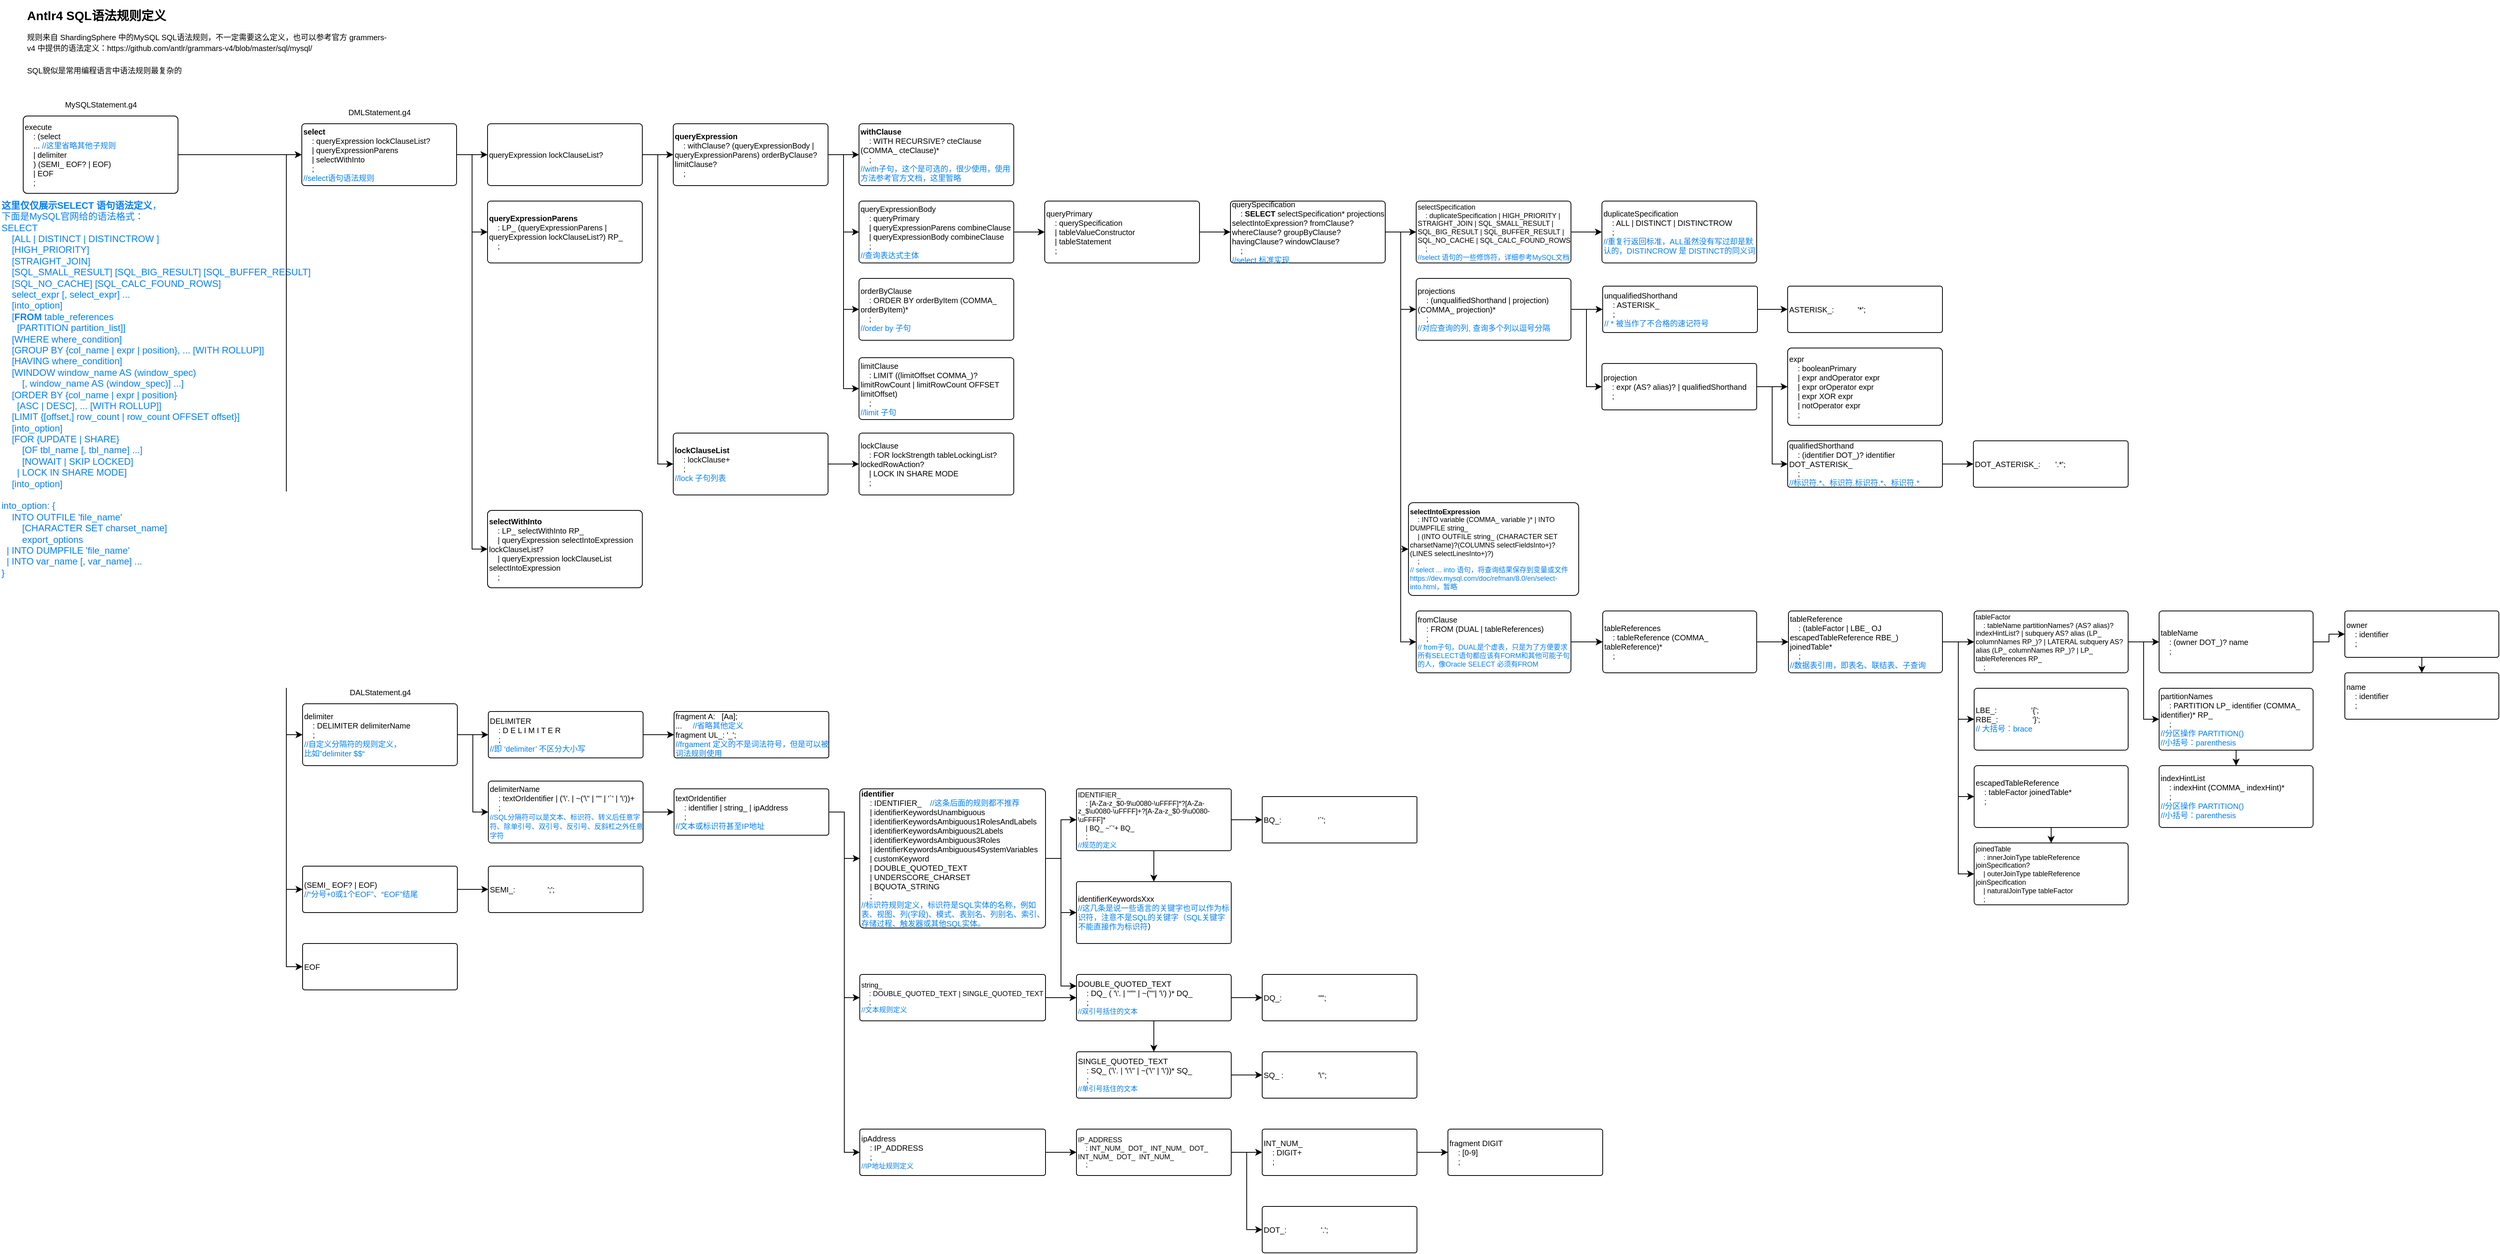 <mxfile version="21.6.5" type="device">
  <diagram name="第 1 页" id="Ph_wa5bQFctH6rdIdZy6">
    <mxGraphModel dx="849" dy="527" grid="1" gridSize="10" guides="1" tooltips="1" connect="1" arrows="1" fold="1" page="1" pageScale="1" pageWidth="827" pageHeight="1169" math="0" shadow="0">
      <root>
        <mxCell id="0" />
        <mxCell id="1" parent="0" />
        <mxCell id="wCvZlQ1-VVe6W81RQQVx-80" value="&lt;div&gt;&lt;font color=&quot;#007fff&quot;&gt;&lt;b&gt;这里仅仅展示SELECT 语句语法定义&lt;/b&gt;，&lt;/font&gt;&lt;/div&gt;&lt;div&gt;&lt;font color=&quot;#007fff&quot;&gt;下面是MySQL官网给的语法格式：&lt;br&gt;&lt;/font&gt;&lt;/div&gt;&lt;div&gt;&lt;font color=&quot;#007fff&quot;&gt;SELECT&lt;/font&gt;&lt;/div&gt;&lt;div&gt;&lt;font color=&quot;#007fff&quot;&gt;&amp;nbsp; &amp;nbsp; [ALL | DISTINCT | DISTINCTROW ]&lt;/font&gt;&lt;/div&gt;&lt;div&gt;&lt;font color=&quot;#007fff&quot;&gt;&amp;nbsp; &amp;nbsp; [HIGH_PRIORITY]&lt;/font&gt;&lt;/div&gt;&lt;div&gt;&lt;font color=&quot;#007fff&quot;&gt;&amp;nbsp; &amp;nbsp; [STRAIGHT_JOIN]&lt;/font&gt;&lt;/div&gt;&lt;div&gt;&lt;font color=&quot;#007fff&quot;&gt;&amp;nbsp; &amp;nbsp; [SQL_SMALL_RESULT] [SQL_BIG_RESULT] [SQL_BUFFER_RESULT]&lt;/font&gt;&lt;/div&gt;&lt;div&gt;&lt;font color=&quot;#007fff&quot;&gt;&amp;nbsp; &amp;nbsp; [SQL_NO_CACHE] [SQL_CALC_FOUND_ROWS]&lt;/font&gt;&lt;/div&gt;&lt;div&gt;&lt;font color=&quot;#007fff&quot;&gt;&amp;nbsp; &amp;nbsp; select_expr [, select_expr] ...&lt;/font&gt;&lt;/div&gt;&lt;div&gt;&lt;font color=&quot;#007fff&quot;&gt;&amp;nbsp; &amp;nbsp; [into_option]&lt;/font&gt;&lt;/div&gt;&lt;div&gt;&lt;font color=&quot;#007fff&quot;&gt;&amp;nbsp; &amp;nbsp; [&lt;b&gt;FROM&lt;/b&gt; table_references&lt;/font&gt;&lt;/div&gt;&lt;div&gt;&lt;font color=&quot;#007fff&quot;&gt;&amp;nbsp; &amp;nbsp; &amp;nbsp; [PARTITION partition_list]]&lt;/font&gt;&lt;/div&gt;&lt;div&gt;&lt;font color=&quot;#007fff&quot;&gt;&amp;nbsp; &amp;nbsp; [WHERE where_condition]&lt;/font&gt;&lt;/div&gt;&lt;div&gt;&lt;font color=&quot;#007fff&quot;&gt;&amp;nbsp; &amp;nbsp; [GROUP BY {col_name | expr | position}, ... [WITH ROLLUP]]&lt;/font&gt;&lt;/div&gt;&lt;div&gt;&lt;font color=&quot;#007fff&quot;&gt;&amp;nbsp; &amp;nbsp; [HAVING where_condition]&lt;/font&gt;&lt;/div&gt;&lt;div&gt;&lt;font color=&quot;#007fff&quot;&gt;&amp;nbsp; &amp;nbsp; [WINDOW window_name AS (window_spec)&lt;/font&gt;&lt;/div&gt;&lt;div&gt;&lt;font color=&quot;#007fff&quot;&gt;&amp;nbsp; &amp;nbsp; &amp;nbsp; &amp;nbsp; [, window_name AS (window_spec)] ...]&lt;/font&gt;&lt;/div&gt;&lt;div&gt;&lt;font color=&quot;#007fff&quot;&gt;&amp;nbsp; &amp;nbsp; [ORDER BY {col_name | expr | position}&lt;/font&gt;&lt;/div&gt;&lt;div&gt;&lt;font color=&quot;#007fff&quot;&gt;&amp;nbsp; &amp;nbsp; &amp;nbsp; [ASC | DESC], ... [WITH ROLLUP]]&lt;/font&gt;&lt;/div&gt;&lt;div&gt;&lt;font color=&quot;#007fff&quot;&gt;&amp;nbsp; &amp;nbsp; [LIMIT {[offset,] row_count | row_count OFFSET offset}]&lt;/font&gt;&lt;/div&gt;&lt;div&gt;&lt;font color=&quot;#007fff&quot;&gt;&amp;nbsp; &amp;nbsp; [into_option]&lt;/font&gt;&lt;/div&gt;&lt;div&gt;&lt;font color=&quot;#007fff&quot;&gt;&amp;nbsp; &amp;nbsp; [FOR {UPDATE | SHARE}&lt;/font&gt;&lt;/div&gt;&lt;div&gt;&lt;font color=&quot;#007fff&quot;&gt;&amp;nbsp; &amp;nbsp; &amp;nbsp; &amp;nbsp; [OF tbl_name [, tbl_name] ...]&lt;/font&gt;&lt;/div&gt;&lt;div&gt;&lt;font color=&quot;#007fff&quot;&gt;&amp;nbsp; &amp;nbsp; &amp;nbsp; &amp;nbsp; [NOWAIT | SKIP LOCKED]&lt;/font&gt;&lt;/div&gt;&lt;div&gt;&lt;font color=&quot;#007fff&quot;&gt;&amp;nbsp; &amp;nbsp; &amp;nbsp; | LOCK IN SHARE MODE]&lt;/font&gt;&lt;/div&gt;&lt;div&gt;&lt;font color=&quot;#007fff&quot;&gt;&amp;nbsp; &amp;nbsp; [into_option]&lt;/font&gt;&lt;/div&gt;&lt;div&gt;&lt;font color=&quot;#007fff&quot;&gt;&lt;br&gt;&lt;/font&gt;&lt;/div&gt;&lt;div&gt;&lt;font color=&quot;#007fff&quot;&gt;into_option: {&lt;/font&gt;&lt;/div&gt;&lt;div&gt;&lt;font color=&quot;#007fff&quot;&gt;&amp;nbsp; &amp;nbsp; INTO OUTFILE &#39;file_name&#39;&lt;/font&gt;&lt;/div&gt;&lt;div&gt;&lt;font color=&quot;#007fff&quot;&gt;&amp;nbsp; &amp;nbsp; &amp;nbsp; &amp;nbsp; [CHARACTER SET charset_name]&lt;/font&gt;&lt;/div&gt;&lt;div&gt;&lt;font color=&quot;#007fff&quot;&gt;&amp;nbsp; &amp;nbsp; &amp;nbsp; &amp;nbsp; export_options&lt;/font&gt;&lt;/div&gt;&lt;div&gt;&lt;font color=&quot;#007fff&quot;&gt;&amp;nbsp; | INTO DUMPFILE &#39;file_name&#39;&lt;/font&gt;&lt;/div&gt;&lt;div&gt;&lt;font color=&quot;#007fff&quot;&gt;&amp;nbsp; | INTO var_name [, var_name] ...&lt;/font&gt;&lt;/div&gt;&lt;div&gt;&lt;font color=&quot;#007fff&quot;&gt;}&lt;/font&gt;&lt;/div&gt;" style="text;html=1;strokeColor=none;fillColor=none;align=left;verticalAlign=middle;whiteSpace=wrap;rounded=0;" vertex="1" parent="1">
          <mxGeometry x="10" y="260" width="420" height="505" as="geometry" />
        </mxCell>
        <mxCell id="wCvZlQ1-VVe6W81RQQVx-1" value="&lt;h1 style=&quot;font-size: 16px;&quot;&gt;&lt;font style=&quot;font-size: 16px;&quot;&gt;Antlr4 SQL语法规则定义&lt;/font&gt;&lt;/h1&gt;&lt;div&gt;&lt;font style=&quot;font-size: 10px;&quot;&gt;规则来自 ShardingSphere 中的MySQL SQL语法规则，不一定需要这么定义，也可以参考官方 grammers-v4 中提供的语法定义：https://github.com/antlr/grammars-v4/blob/master/sql/mysql/&lt;/font&gt;&lt;/div&gt;&lt;div&gt;&lt;font style=&quot;font-size: 10px;&quot;&gt;&lt;br&gt;&lt;/font&gt;&lt;/div&gt;&lt;div&gt;&lt;font style=&quot;font-size: 10px;&quot;&gt;SQL貌似是常用编程语言中语法规则最复杂的&lt;/font&gt;&lt;/div&gt;" style="text;html=1;strokeColor=none;fillColor=none;spacing=5;spacingTop=-20;whiteSpace=wrap;overflow=hidden;rounded=0;" vertex="1" parent="1">
          <mxGeometry x="40" y="20" width="480" height="100" as="geometry" />
        </mxCell>
        <mxCell id="wCvZlQ1-VVe6W81RQQVx-6" value="" style="edgeStyle=orthogonalEdgeStyle;rounded=0;orthogonalLoop=1;jettySize=auto;html=1;fontSize=10;" edge="1" parent="1" source="wCvZlQ1-VVe6W81RQQVx-2" target="wCvZlQ1-VVe6W81RQQVx-5">
          <mxGeometry relative="1" as="geometry" />
        </mxCell>
        <mxCell id="wCvZlQ1-VVe6W81RQQVx-11" style="edgeStyle=orthogonalEdgeStyle;rounded=0;orthogonalLoop=1;jettySize=auto;html=1;exitX=1;exitY=0.5;exitDx=0;exitDy=0;entryX=0;entryY=0.5;entryDx=0;entryDy=0;fontSize=10;" edge="1" parent="1" source="wCvZlQ1-VVe6W81RQQVx-2" target="wCvZlQ1-VVe6W81RQQVx-9">
          <mxGeometry relative="1" as="geometry">
            <Array as="points">
              <mxPoint x="380" y="210" />
              <mxPoint x="380" y="960" />
            </Array>
          </mxGeometry>
        </mxCell>
        <mxCell id="wCvZlQ1-VVe6W81RQQVx-20" style="edgeStyle=orthogonalEdgeStyle;rounded=0;orthogonalLoop=1;jettySize=auto;html=1;exitX=1;exitY=0.5;exitDx=0;exitDy=0;entryX=0;entryY=0.5;entryDx=0;entryDy=0;" edge="1" parent="1" source="wCvZlQ1-VVe6W81RQQVx-2" target="wCvZlQ1-VVe6W81RQQVx-18">
          <mxGeometry relative="1" as="geometry">
            <Array as="points">
              <mxPoint x="380" y="210" />
              <mxPoint x="380" y="1160" />
            </Array>
          </mxGeometry>
        </mxCell>
        <mxCell id="wCvZlQ1-VVe6W81RQQVx-25" style="edgeStyle=orthogonalEdgeStyle;rounded=0;orthogonalLoop=1;jettySize=auto;html=1;exitX=1;exitY=0.5;exitDx=0;exitDy=0;entryX=0;entryY=0.5;entryDx=0;entryDy=0;" edge="1" parent="1" source="wCvZlQ1-VVe6W81RQQVx-2" target="wCvZlQ1-VVe6W81RQQVx-23">
          <mxGeometry relative="1" as="geometry">
            <Array as="points">
              <mxPoint x="380" y="210" />
              <mxPoint x="380" y="1260" />
            </Array>
          </mxGeometry>
        </mxCell>
        <mxCell id="wCvZlQ1-VVe6W81RQQVx-2" value="&lt;div style=&quot;font-size: 10px;&quot;&gt;&lt;font style=&quot;font-size: 10px;&quot;&gt;execute&lt;/font&gt;&lt;/div&gt;&lt;div style=&quot;font-size: 10px;&quot;&gt;&lt;font style=&quot;font-size: 10px;&quot;&gt;&amp;nbsp; &amp;nbsp; : (select&lt;/font&gt;&lt;/div&gt;&lt;div style=&quot;font-size: 10px;&quot;&gt;&lt;font style=&quot;font-size: 10px;&quot;&gt;&amp;nbsp; &amp;nbsp; ... &lt;font color=&quot;#007fff&quot; style=&quot;font-size: 10px;&quot;&gt;//这里省略其他子规则&lt;/font&gt;&lt;/font&gt;&lt;/div&gt;&lt;div style=&quot;font-size: 10px;&quot;&gt;&lt;font style=&quot;font-size: 10px;&quot;&gt;&amp;nbsp; &amp;nbsp; | delimiter&lt;/font&gt;&lt;/div&gt;&lt;div style=&quot;font-size: 10px;&quot;&gt;&lt;font style=&quot;font-size: 10px;&quot;&gt;&amp;nbsp; &amp;nbsp; ) (SEMI_ EOF? | EOF)&lt;/font&gt;&lt;/div&gt;&lt;div style=&quot;font-size: 10px;&quot;&gt;&lt;font style=&quot;font-size: 10px;&quot;&gt;&amp;nbsp; &amp;nbsp; | EOF&lt;/font&gt;&lt;/div&gt;&lt;div style=&quot;font-size: 10px;&quot;&gt;&lt;font style=&quot;font-size: 10px;&quot;&gt;&amp;nbsp; &amp;nbsp; ;&lt;/font&gt;&lt;/div&gt;" style="rounded=1;whiteSpace=wrap;html=1;align=left;arcSize=5;fontSize=10;" vertex="1" parent="1">
          <mxGeometry x="40" y="160" width="200" height="100" as="geometry" />
        </mxCell>
        <mxCell id="wCvZlQ1-VVe6W81RQQVx-4" value="MySQLStatement.g4" style="text;html=1;align=center;verticalAlign=middle;resizable=0;points=[];autosize=1;strokeColor=none;fillColor=none;fontSize=10;" vertex="1" parent="1">
          <mxGeometry x="80" y="130" width="120" height="30" as="geometry" />
        </mxCell>
        <mxCell id="wCvZlQ1-VVe6W81RQQVx-57" value="" style="edgeStyle=orthogonalEdgeStyle;rounded=0;orthogonalLoop=1;jettySize=auto;html=1;" edge="1" parent="1" source="wCvZlQ1-VVe6W81RQQVx-5" target="wCvZlQ1-VVe6W81RQQVx-56">
          <mxGeometry relative="1" as="geometry" />
        </mxCell>
        <mxCell id="wCvZlQ1-VVe6W81RQQVx-69" value="" style="edgeStyle=orthogonalEdgeStyle;rounded=0;orthogonalLoop=1;jettySize=auto;html=1;entryX=0;entryY=0.5;entryDx=0;entryDy=0;" edge="1" parent="1" source="wCvZlQ1-VVe6W81RQQVx-5" target="wCvZlQ1-VVe6W81RQQVx-68">
          <mxGeometry relative="1" as="geometry">
            <Array as="points">
              <mxPoint x="620" y="210" />
              <mxPoint x="620" y="310" />
            </Array>
          </mxGeometry>
        </mxCell>
        <mxCell id="wCvZlQ1-VVe6W81RQQVx-71" style="edgeStyle=orthogonalEdgeStyle;rounded=0;orthogonalLoop=1;jettySize=auto;html=1;exitX=1;exitY=0.5;exitDx=0;exitDy=0;entryX=0;entryY=0.5;entryDx=0;entryDy=0;" edge="1" parent="1" source="wCvZlQ1-VVe6W81RQQVx-5" target="wCvZlQ1-VVe6W81RQQVx-70">
          <mxGeometry relative="1" as="geometry" />
        </mxCell>
        <mxCell id="wCvZlQ1-VVe6W81RQQVx-5" value="&lt;div style=&quot;font-size: 10px;&quot;&gt;&lt;div style=&quot;font-size: 10px;&quot;&gt;&lt;b&gt;select&lt;/b&gt;&lt;/div&gt;&lt;div style=&quot;font-size: 10px;&quot;&gt;&amp;nbsp; &amp;nbsp; : queryExpression lockClauseList?&lt;/div&gt;&lt;div style=&quot;font-size: 10px;&quot;&gt;&amp;nbsp; &amp;nbsp; | queryExpressionParens&lt;/div&gt;&lt;div style=&quot;font-size: 10px;&quot;&gt;&amp;nbsp; &amp;nbsp; | selectWithInto&lt;/div&gt;&lt;div style=&quot;font-size: 10px;&quot;&gt;&amp;nbsp; &amp;nbsp; ;&lt;/div&gt;&lt;div style=&quot;font-size: 10px;&quot;&gt;&lt;font color=&quot;#007fff&quot;&gt;//select语句语法规则&lt;/font&gt;&lt;/div&gt;&lt;/div&gt;" style="rounded=1;whiteSpace=wrap;html=1;align=left;arcSize=5;fontSize=10;" vertex="1" parent="1">
          <mxGeometry x="400" y="170" width="200" height="80" as="geometry" />
        </mxCell>
        <mxCell id="wCvZlQ1-VVe6W81RQQVx-15" value="" style="edgeStyle=orthogonalEdgeStyle;rounded=0;orthogonalLoop=1;jettySize=auto;html=1;fontSize=10;" edge="1" parent="1" source="wCvZlQ1-VVe6W81RQQVx-9" target="wCvZlQ1-VVe6W81RQQVx-14">
          <mxGeometry relative="1" as="geometry" />
        </mxCell>
        <mxCell id="wCvZlQ1-VVe6W81RQQVx-28" style="edgeStyle=orthogonalEdgeStyle;rounded=0;orthogonalLoop=1;jettySize=auto;html=1;exitX=1;exitY=0.5;exitDx=0;exitDy=0;entryX=0;entryY=0.5;entryDx=0;entryDy=0;" edge="1" parent="1" source="wCvZlQ1-VVe6W81RQQVx-9" target="wCvZlQ1-VVe6W81RQQVx-26">
          <mxGeometry relative="1" as="geometry" />
        </mxCell>
        <mxCell id="wCvZlQ1-VVe6W81RQQVx-9" value="&lt;div style=&quot;font-size: 10px;&quot;&gt;&lt;div style=&quot;font-size: 10px;&quot;&gt;delimiter&lt;/div&gt;&lt;div style=&quot;font-size: 10px;&quot;&gt;&amp;nbsp; &amp;nbsp; : DELIMITER delimiterName&lt;/div&gt;&lt;div style=&quot;font-size: 10px;&quot;&gt;&amp;nbsp; &amp;nbsp; ;&lt;/div&gt;&lt;div style=&quot;font-size: 10px;&quot;&gt;&lt;font color=&quot;#007fff&quot;&gt;//自定义分隔符的规则定义，&lt;/font&gt;&lt;/div&gt;&lt;div style=&quot;font-size: 10px;&quot;&gt;&lt;font color=&quot;#007fff&quot;&gt;比如”delimiter $$“&lt;/font&gt;&lt;/div&gt;&lt;/div&gt;" style="rounded=1;whiteSpace=wrap;html=1;align=left;arcSize=5;fontSize=10;" vertex="1" parent="1">
          <mxGeometry x="401" y="920" width="200" height="80" as="geometry" />
        </mxCell>
        <mxCell id="wCvZlQ1-VVe6W81RQQVx-12" value="DMLStatement.g4" style="text;html=1;align=center;verticalAlign=middle;resizable=0;points=[];autosize=1;strokeColor=none;fillColor=none;fontSize=10;" vertex="1" parent="1">
          <mxGeometry x="450" y="140" width="100" height="30" as="geometry" />
        </mxCell>
        <mxCell id="wCvZlQ1-VVe6W81RQQVx-13" value="DALStatement.g4" style="text;html=1;align=center;verticalAlign=middle;resizable=0;points=[];autosize=1;strokeColor=none;fillColor=none;fontSize=10;" vertex="1" parent="1">
          <mxGeometry x="451" y="890" width="100" height="30" as="geometry" />
        </mxCell>
        <mxCell id="wCvZlQ1-VVe6W81RQQVx-17" value="" style="edgeStyle=orthogonalEdgeStyle;rounded=0;orthogonalLoop=1;jettySize=auto;html=1;" edge="1" parent="1" source="wCvZlQ1-VVe6W81RQQVx-14" target="wCvZlQ1-VVe6W81RQQVx-16">
          <mxGeometry relative="1" as="geometry" />
        </mxCell>
        <mxCell id="wCvZlQ1-VVe6W81RQQVx-14" value="&lt;div style=&quot;font-size: 10px;&quot;&gt;&lt;div style=&quot;font-size: 10px;&quot;&gt;DELIMITER&lt;/div&gt;&lt;div style=&quot;font-size: 10px;&quot;&gt;&lt;span style=&quot;font-size: 10px;&quot;&gt;&amp;nbsp; &amp;nbsp; : D E L I M I T E R&lt;/span&gt;&lt;/div&gt;&lt;div style=&quot;font-size: 10px;&quot;&gt;&lt;span style=&quot;font-size: 10px;&quot;&gt;&amp;nbsp; &amp;nbsp; ;&lt;/span&gt;&lt;/div&gt;&lt;div style=&quot;font-size: 10px;&quot;&gt;&lt;font color=&quot;#007fff&quot;&gt;//即 ‘delimiter’ 不区分大小写&lt;/font&gt;&lt;/div&gt;&lt;/div&gt;" style="rounded=1;whiteSpace=wrap;html=1;align=left;arcSize=5;fontSize=10;" vertex="1" parent="1">
          <mxGeometry x="641" y="930" width="200" height="60" as="geometry" />
        </mxCell>
        <mxCell id="wCvZlQ1-VVe6W81RQQVx-16" value="&lt;div style=&quot;&quot;&gt;&lt;div style=&quot;&quot;&gt;fragment A:&amp;nbsp; &amp;nbsp;[Aa];&lt;br&gt;&lt;/div&gt;&lt;div style=&quot;&quot;&gt;...&lt;span style=&quot;white-space: pre;&quot;&gt;&#x9;&lt;/span&gt;&lt;font color=&quot;#007fff&quot;&gt;//省略其他定义&lt;/font&gt;&lt;/div&gt;&lt;div style=&quot;&quot;&gt;fragment UL_: &#39;_&#39;;&lt;br&gt;&lt;/div&gt;&lt;div style=&quot;&quot;&gt;&lt;font color=&quot;#007fff&quot;&gt;//frgament 定义的不是词法符号，但是可以被词法规则使用&lt;/font&gt;&lt;/div&gt;&lt;/div&gt;" style="rounded=1;whiteSpace=wrap;html=1;align=left;arcSize=5;fontSize=10;" vertex="1" parent="1">
          <mxGeometry x="881" y="930" width="200" height="60" as="geometry" />
        </mxCell>
        <mxCell id="wCvZlQ1-VVe6W81RQQVx-22" value="" style="edgeStyle=orthogonalEdgeStyle;rounded=0;orthogonalLoop=1;jettySize=auto;html=1;" edge="1" parent="1" source="wCvZlQ1-VVe6W81RQQVx-18" target="wCvZlQ1-VVe6W81RQQVx-21">
          <mxGeometry relative="1" as="geometry" />
        </mxCell>
        <mxCell id="wCvZlQ1-VVe6W81RQQVx-18" value="&lt;div style=&quot;&quot;&gt;&lt;div style=&quot;&quot;&gt;(SEMI_ EOF? | EOF)&lt;/div&gt;&lt;div style=&quot;&quot;&gt;&lt;font color=&quot;#007fff&quot;&gt;//“分号+0或1个EOF”、“EOF”结尾&lt;/font&gt;&lt;/div&gt;&lt;/div&gt;" style="rounded=1;whiteSpace=wrap;html=1;align=left;arcSize=5;fontSize=10;" vertex="1" parent="1">
          <mxGeometry x="401" y="1130" width="200" height="60" as="geometry" />
        </mxCell>
        <mxCell id="wCvZlQ1-VVe6W81RQQVx-21" value="&lt;div style=&quot;&quot;&gt;&lt;div style=&quot;&quot;&gt;SEMI_:&amp;nbsp; &amp;nbsp; &amp;nbsp; &amp;nbsp; &amp;nbsp; &amp;nbsp; &amp;nbsp; &amp;nbsp;&#39;;&#39;;&lt;br&gt;&lt;/div&gt;&lt;/div&gt;" style="rounded=1;whiteSpace=wrap;html=1;align=left;arcSize=5;fontSize=10;" vertex="1" parent="1">
          <mxGeometry x="641" y="1130" width="200" height="60" as="geometry" />
        </mxCell>
        <mxCell id="wCvZlQ1-VVe6W81RQQVx-23" value="&lt;div style=&quot;&quot;&gt;&lt;div style=&quot;&quot;&gt;EOF&lt;br&gt;&lt;/div&gt;&lt;/div&gt;" style="rounded=1;whiteSpace=wrap;html=1;align=left;arcSize=5;fontSize=10;" vertex="1" parent="1">
          <mxGeometry x="401" y="1230" width="200" height="60" as="geometry" />
        </mxCell>
        <mxCell id="wCvZlQ1-VVe6W81RQQVx-30" value="" style="edgeStyle=orthogonalEdgeStyle;rounded=0;orthogonalLoop=1;jettySize=auto;html=1;" edge="1" parent="1" source="wCvZlQ1-VVe6W81RQQVx-26" target="wCvZlQ1-VVe6W81RQQVx-29">
          <mxGeometry relative="1" as="geometry" />
        </mxCell>
        <mxCell id="wCvZlQ1-VVe6W81RQQVx-26" value="&lt;div style=&quot;&quot;&gt;&lt;div style=&quot;&quot;&gt;&lt;div style=&quot;font-size: 10px;&quot;&gt;delimiterName&lt;/div&gt;&lt;div style=&quot;font-size: 10px;&quot;&gt;&amp;nbsp; &amp;nbsp; : textOrIdentifier | (&#39;\\&#39;. | ~(&#39;\&#39;&#39; | &#39;&quot;&#39; | &#39;`&#39; | &#39;\\&#39;))+&lt;/div&gt;&lt;div style=&quot;font-size: 10px;&quot;&gt;&amp;nbsp; &amp;nbsp; ;&amp;nbsp;&lt;/div&gt;&lt;div style=&quot;&quot;&gt;&lt;font color=&quot;#007fff&quot; style=&quot;font-size: 9px;&quot;&gt;//SQL分隔符可以是文本、标识符、转义后任意字符、除单引号、双引号、反引号、反斜杠之外任意字符&lt;/font&gt;&lt;/div&gt;&lt;/div&gt;&lt;/div&gt;" style="rounded=1;whiteSpace=wrap;html=1;align=left;arcSize=5;fontSize=10;" vertex="1" parent="1">
          <mxGeometry x="641" y="1020" width="200" height="80" as="geometry" />
        </mxCell>
        <mxCell id="wCvZlQ1-VVe6W81RQQVx-32" value="" style="edgeStyle=orthogonalEdgeStyle;rounded=0;orthogonalLoop=1;jettySize=auto;html=1;" edge="1" parent="1" source="wCvZlQ1-VVe6W81RQQVx-29" target="wCvZlQ1-VVe6W81RQQVx-31">
          <mxGeometry relative="1" as="geometry" />
        </mxCell>
        <mxCell id="wCvZlQ1-VVe6W81RQQVx-37" style="edgeStyle=orthogonalEdgeStyle;rounded=0;orthogonalLoop=1;jettySize=auto;html=1;exitX=1;exitY=0.5;exitDx=0;exitDy=0;entryX=0;entryY=0.5;entryDx=0;entryDy=0;" edge="1" parent="1" source="wCvZlQ1-VVe6W81RQQVx-29" target="wCvZlQ1-VVe6W81RQQVx-33">
          <mxGeometry relative="1" as="geometry" />
        </mxCell>
        <mxCell id="wCvZlQ1-VVe6W81RQQVx-42" style="edgeStyle=orthogonalEdgeStyle;rounded=0;orthogonalLoop=1;jettySize=auto;html=1;exitX=1;exitY=0.5;exitDx=0;exitDy=0;entryX=0;entryY=0.5;entryDx=0;entryDy=0;" edge="1" parent="1" source="wCvZlQ1-VVe6W81RQQVx-29" target="wCvZlQ1-VVe6W81RQQVx-40">
          <mxGeometry relative="1" as="geometry" />
        </mxCell>
        <mxCell id="wCvZlQ1-VVe6W81RQQVx-29" value="&lt;div style=&quot;&quot;&gt;&lt;div style=&quot;&quot;&gt;&lt;div style=&quot;&quot;&gt;&lt;div style=&quot;&quot;&gt;textOrIdentifier&lt;/div&gt;&lt;div style=&quot;&quot;&gt;&amp;nbsp; &amp;nbsp; : identifier | string_ | ipAddress&lt;/div&gt;&lt;div style=&quot;&quot;&gt;&amp;nbsp; &amp;nbsp; ;&lt;/div&gt;&lt;div style=&quot;&quot;&gt;&lt;font color=&quot;#007fff&quot;&gt;//文本或标识符甚至IP地址&lt;/font&gt;&lt;/div&gt;&lt;/div&gt;&lt;/div&gt;&lt;/div&gt;" style="rounded=1;whiteSpace=wrap;html=1;align=left;arcSize=5;fontSize=10;" vertex="1" parent="1">
          <mxGeometry x="881" y="1030" width="200" height="60" as="geometry" />
        </mxCell>
        <mxCell id="wCvZlQ1-VVe6W81RQQVx-59" value="" style="edgeStyle=orthogonalEdgeStyle;rounded=0;orthogonalLoop=1;jettySize=auto;html=1;" edge="1" parent="1" source="wCvZlQ1-VVe6W81RQQVx-31" target="wCvZlQ1-VVe6W81RQQVx-58">
          <mxGeometry relative="1" as="geometry" />
        </mxCell>
        <mxCell id="wCvZlQ1-VVe6W81RQQVx-62" style="edgeStyle=orthogonalEdgeStyle;rounded=0;orthogonalLoop=1;jettySize=auto;html=1;exitX=1;exitY=0.5;exitDx=0;exitDy=0;entryX=0;entryY=0.25;entryDx=0;entryDy=0;" edge="1" parent="1" source="wCvZlQ1-VVe6W81RQQVx-31" target="wCvZlQ1-VVe6W81RQQVx-35">
          <mxGeometry relative="1" as="geometry" />
        </mxCell>
        <mxCell id="wCvZlQ1-VVe6W81RQQVx-65" style="edgeStyle=orthogonalEdgeStyle;rounded=0;orthogonalLoop=1;jettySize=auto;html=1;exitX=1;exitY=0.5;exitDx=0;exitDy=0;" edge="1" parent="1" source="wCvZlQ1-VVe6W81RQQVx-31" target="wCvZlQ1-VVe6W81RQQVx-63">
          <mxGeometry relative="1" as="geometry" />
        </mxCell>
        <mxCell id="wCvZlQ1-VVe6W81RQQVx-31" value="&lt;div style=&quot;&quot;&gt;&lt;div style=&quot;&quot;&gt;&lt;div style=&quot;&quot;&gt;&lt;div style=&quot;&quot;&gt;&lt;div&gt;&lt;b&gt;identifier&lt;/b&gt;&lt;/div&gt;&lt;div&gt;&amp;nbsp; &amp;nbsp; : IDENTIFIER_&lt;span style=&quot;white-space: pre;&quot;&gt;&#x9;&lt;/span&gt;&lt;font color=&quot;#007fff&quot;&gt;//这条后面的规则都不推荐&lt;/font&gt;&lt;/div&gt;&lt;div&gt;&amp;nbsp; &amp;nbsp; | identifierKeywordsUnambiguous&lt;/div&gt;&lt;div&gt;&amp;nbsp; &amp;nbsp; | identifierKeywordsAmbiguous1RolesAndLabels&lt;/div&gt;&lt;div&gt;&amp;nbsp; &amp;nbsp; | identifierKeywordsAmbiguous2Labels&lt;/div&gt;&lt;div&gt;&amp;nbsp; &amp;nbsp; | identifierKeywordsAmbiguous3Roles&lt;/div&gt;&lt;div&gt;&amp;nbsp; &amp;nbsp; | identifierKeywordsAmbiguous4SystemVariables&lt;/div&gt;&lt;div&gt;&amp;nbsp; &amp;nbsp; | customKeyword&lt;/div&gt;&lt;div&gt;&amp;nbsp; &amp;nbsp; | DOUBLE_QUOTED_TEXT&lt;/div&gt;&lt;div&gt;&amp;nbsp; &amp;nbsp; | UNDERSCORE_CHARSET&lt;/div&gt;&lt;div&gt;&amp;nbsp; &amp;nbsp; | BQUOTA_STRING&lt;/div&gt;&lt;div&gt;&amp;nbsp; &amp;nbsp; ;&lt;/div&gt;&lt;/div&gt;&lt;div style=&quot;&quot;&gt;&lt;font style=&quot;font-size: 10px;&quot; color=&quot;#007fff&quot;&gt;//标识符规则定义，&lt;/font&gt;&lt;font color=&quot;#007fff&quot;&gt;标识符是SQL实体的名称，例如表、视图、列(字段)、模式、表别名、列别名、索引、存储过程、触发器或其他SQL实体。&lt;/font&gt;&lt;/div&gt;&lt;/div&gt;&lt;/div&gt;&lt;/div&gt;" style="rounded=1;whiteSpace=wrap;html=1;align=left;arcSize=3;fontSize=10;" vertex="1" parent="1">
          <mxGeometry x="1121" y="1030" width="240" height="180" as="geometry" />
        </mxCell>
        <mxCell id="wCvZlQ1-VVe6W81RQQVx-36" value="" style="edgeStyle=orthogonalEdgeStyle;rounded=0;orthogonalLoop=1;jettySize=auto;html=1;" edge="1" parent="1" source="wCvZlQ1-VVe6W81RQQVx-33" target="wCvZlQ1-VVe6W81RQQVx-35">
          <mxGeometry relative="1" as="geometry" />
        </mxCell>
        <mxCell id="wCvZlQ1-VVe6W81RQQVx-33" value="&lt;div style=&quot;&quot;&gt;&lt;div style=&quot;font-size: 9px;&quot;&gt;&lt;div style=&quot;&quot;&gt;&lt;div style=&quot;&quot;&gt;&lt;div&gt;string_&lt;/div&gt;&lt;div&gt;&amp;nbsp; &amp;nbsp; : DOUBLE_QUOTED_TEXT | SINGLE_QUOTED_TEXT&lt;/div&gt;&lt;div&gt;&amp;nbsp; &amp;nbsp; ;&lt;/div&gt;&lt;/div&gt;&lt;div style=&quot;&quot;&gt;&lt;font style=&quot;font-size: 9px;&quot; color=&quot;#007fff&quot;&gt;//文本规则定义&lt;/font&gt;&lt;/div&gt;&lt;/div&gt;&lt;/div&gt;&lt;/div&gt;" style="rounded=1;whiteSpace=wrap;html=1;align=left;arcSize=5;fontSize=10;" vertex="1" parent="1">
          <mxGeometry x="1121" y="1270" width="240" height="60" as="geometry" />
        </mxCell>
        <mxCell id="wCvZlQ1-VVe6W81RQQVx-39" value="" style="edgeStyle=orthogonalEdgeStyle;rounded=0;orthogonalLoop=1;jettySize=auto;html=1;" edge="1" parent="1" source="wCvZlQ1-VVe6W81RQQVx-35" target="wCvZlQ1-VVe6W81RQQVx-38">
          <mxGeometry relative="1" as="geometry" />
        </mxCell>
        <mxCell id="wCvZlQ1-VVe6W81RQQVx-53" value="" style="edgeStyle=orthogonalEdgeStyle;rounded=0;orthogonalLoop=1;jettySize=auto;html=1;" edge="1" parent="1" source="wCvZlQ1-VVe6W81RQQVx-35" target="wCvZlQ1-VVe6W81RQQVx-52">
          <mxGeometry relative="1" as="geometry" />
        </mxCell>
        <mxCell id="wCvZlQ1-VVe6W81RQQVx-35" value="&lt;div style=&quot;&quot;&gt;&lt;div style=&quot;&quot;&gt;&lt;div style=&quot;&quot;&gt;&lt;div style=&quot;&quot;&gt;&lt;div style=&quot;&quot;&gt;&lt;font size=&quot;1&quot;&gt;DOUBLE_QUOTED_TEXT&lt;/font&gt;&lt;/div&gt;&lt;div style=&quot;&quot;&gt;&lt;font size=&quot;1&quot;&gt;&amp;nbsp; &amp;nbsp; : DQ_ ( &#39;\\&#39;. | &#39;&quot;&quot;&#39; | ~(&#39;&quot;&#39;| &#39;\\&#39;) )* DQ_&lt;/font&gt;&lt;/div&gt;&lt;div style=&quot;&quot;&gt;&lt;font size=&quot;1&quot;&gt;&amp;nbsp; &amp;nbsp; ;&lt;/font&gt;&lt;/div&gt;&lt;/div&gt;&lt;div style=&quot;font-size: 9px;&quot;&gt;&lt;font style=&quot;font-size: 9px;&quot; color=&quot;#007fff&quot;&gt;//双引号括住的文本&lt;/font&gt;&lt;/div&gt;&lt;/div&gt;&lt;/div&gt;&lt;/div&gt;" style="rounded=1;whiteSpace=wrap;html=1;align=left;arcSize=5;fontSize=10;" vertex="1" parent="1">
          <mxGeometry x="1401" y="1270" width="200" height="60" as="geometry" />
        </mxCell>
        <mxCell id="wCvZlQ1-VVe6W81RQQVx-55" value="" style="edgeStyle=orthogonalEdgeStyle;rounded=0;orthogonalLoop=1;jettySize=auto;html=1;" edge="1" parent="1" source="wCvZlQ1-VVe6W81RQQVx-38" target="wCvZlQ1-VVe6W81RQQVx-54">
          <mxGeometry relative="1" as="geometry" />
        </mxCell>
        <mxCell id="wCvZlQ1-VVe6W81RQQVx-38" value="&lt;div style=&quot;&quot;&gt;&lt;div style=&quot;&quot;&gt;&lt;div style=&quot;&quot;&gt;&lt;div style=&quot;&quot;&gt;&lt;div style=&quot;&quot;&gt;&lt;div&gt;SINGLE_QUOTED_TEXT&lt;/div&gt;&lt;div&gt;&amp;nbsp; &amp;nbsp; : SQ_ (&#39;\\&#39;. | &#39;\&#39;\&#39;&#39; | ~(&#39;\&#39;&#39; | &#39;\\&#39;))* SQ_&lt;/div&gt;&lt;div&gt;&amp;nbsp; &amp;nbsp; ;&lt;/div&gt;&lt;/div&gt;&lt;/div&gt;&lt;div style=&quot;font-size: 9px;&quot;&gt;&lt;font style=&quot;font-size: 9px;&quot; color=&quot;#007fff&quot;&gt;//单引号括住的文本&lt;/font&gt;&lt;/div&gt;&lt;/div&gt;&lt;/div&gt;&lt;/div&gt;" style="rounded=1;whiteSpace=wrap;html=1;align=left;arcSize=5;fontSize=10;" vertex="1" parent="1">
          <mxGeometry x="1401" y="1370" width="200" height="60" as="geometry" />
        </mxCell>
        <mxCell id="wCvZlQ1-VVe6W81RQQVx-44" value="" style="edgeStyle=orthogonalEdgeStyle;rounded=0;orthogonalLoop=1;jettySize=auto;html=1;" edge="1" parent="1" source="wCvZlQ1-VVe6W81RQQVx-40" target="wCvZlQ1-VVe6W81RQQVx-43">
          <mxGeometry relative="1" as="geometry" />
        </mxCell>
        <mxCell id="wCvZlQ1-VVe6W81RQQVx-40" value="&lt;div style=&quot;&quot;&gt;&lt;div style=&quot;&quot;&gt;&lt;div style=&quot;&quot;&gt;&lt;div style=&quot;&quot;&gt;&lt;div style=&quot;&quot;&gt;&lt;font size=&quot;1&quot;&gt;ipAddress&lt;/font&gt;&lt;/div&gt;&lt;div style=&quot;&quot;&gt;&lt;font size=&quot;1&quot;&gt;&amp;nbsp; &amp;nbsp; : IP_ADDRESS&lt;/font&gt;&lt;/div&gt;&lt;div style=&quot;&quot;&gt;&lt;font size=&quot;1&quot;&gt;&amp;nbsp; &amp;nbsp; ;&lt;/font&gt;&lt;/div&gt;&lt;/div&gt;&lt;div style=&quot;font-size: 9px;&quot;&gt;&lt;font style=&quot;font-size: 9px;&quot; color=&quot;#007fff&quot;&gt;//IP地址规则定义&lt;/font&gt;&lt;/div&gt;&lt;/div&gt;&lt;/div&gt;&lt;/div&gt;" style="rounded=1;whiteSpace=wrap;html=1;align=left;arcSize=5;fontSize=10;" vertex="1" parent="1">
          <mxGeometry x="1121" y="1470" width="240" height="60" as="geometry" />
        </mxCell>
        <mxCell id="wCvZlQ1-VVe6W81RQQVx-46" value="" style="edgeStyle=orthogonalEdgeStyle;rounded=0;orthogonalLoop=1;jettySize=auto;html=1;" edge="1" parent="1" source="wCvZlQ1-VVe6W81RQQVx-43" target="wCvZlQ1-VVe6W81RQQVx-45">
          <mxGeometry relative="1" as="geometry" />
        </mxCell>
        <mxCell id="wCvZlQ1-VVe6W81RQQVx-49" style="edgeStyle=orthogonalEdgeStyle;rounded=0;orthogonalLoop=1;jettySize=auto;html=1;exitX=1;exitY=0.5;exitDx=0;exitDy=0;entryX=0;entryY=0.5;entryDx=0;entryDy=0;" edge="1" parent="1" source="wCvZlQ1-VVe6W81RQQVx-43" target="wCvZlQ1-VVe6W81RQQVx-47">
          <mxGeometry relative="1" as="geometry" />
        </mxCell>
        <mxCell id="wCvZlQ1-VVe6W81RQQVx-43" value="&lt;div style=&quot;&quot;&gt;&lt;div style=&quot;&quot;&gt;&lt;div style=&quot;&quot;&gt;&lt;div style=&quot;font-size: 9px;&quot;&gt;&lt;div style=&quot;&quot;&gt;&lt;div&gt;IP_ADDRESS&lt;/div&gt;&lt;div&gt;&amp;nbsp; &amp;nbsp; : INT_NUM_&amp;nbsp; DOT_&amp;nbsp; INT_NUM_&amp;nbsp; DOT_ INT_NUM_&amp;nbsp; DOT_&amp;nbsp; INT_NUM_&lt;/div&gt;&lt;div&gt;&amp;nbsp; &amp;nbsp; ;&lt;/div&gt;&lt;/div&gt;&lt;/div&gt;&lt;/div&gt;&lt;/div&gt;&lt;/div&gt;" style="rounded=1;whiteSpace=wrap;html=1;align=left;arcSize=5;fontSize=10;" vertex="1" parent="1">
          <mxGeometry x="1401" y="1470" width="200" height="60" as="geometry" />
        </mxCell>
        <mxCell id="wCvZlQ1-VVe6W81RQQVx-51" value="" style="edgeStyle=orthogonalEdgeStyle;rounded=0;orthogonalLoop=1;jettySize=auto;html=1;" edge="1" parent="1" source="wCvZlQ1-VVe6W81RQQVx-45" target="wCvZlQ1-VVe6W81RQQVx-50">
          <mxGeometry relative="1" as="geometry" />
        </mxCell>
        <mxCell id="wCvZlQ1-VVe6W81RQQVx-45" value="&lt;div style=&quot;&quot;&gt;&lt;div style=&quot;&quot;&gt;&lt;div style=&quot;&quot;&gt;&lt;div style=&quot;&quot;&gt;&lt;div style=&quot;&quot;&gt;&lt;div style=&quot;&quot;&gt;&lt;font size=&quot;1&quot;&gt;INT_NUM_&lt;/font&gt;&lt;/div&gt;&lt;div style=&quot;&quot;&gt;&lt;font size=&quot;1&quot;&gt;&amp;nbsp; &amp;nbsp; : DIGIT+&lt;/font&gt;&lt;/div&gt;&lt;div style=&quot;&quot;&gt;&lt;font size=&quot;1&quot;&gt;&amp;nbsp; &amp;nbsp; ;&lt;/font&gt;&lt;/div&gt;&lt;/div&gt;&lt;/div&gt;&lt;/div&gt;&lt;/div&gt;&lt;/div&gt;" style="rounded=1;whiteSpace=wrap;html=1;align=left;arcSize=5;fontSize=10;" vertex="1" parent="1">
          <mxGeometry x="1641" y="1470" width="200" height="60" as="geometry" />
        </mxCell>
        <mxCell id="wCvZlQ1-VVe6W81RQQVx-47" value="&lt;div style=&quot;&quot;&gt;&lt;div style=&quot;&quot;&gt;&lt;div style=&quot;&quot;&gt;&lt;div style=&quot;&quot;&gt;&lt;div style=&quot;&quot;&gt;&lt;div style=&quot;&quot;&gt;&lt;font size=&quot;1&quot;&gt;DOT_:&amp;nbsp; &amp;nbsp; &amp;nbsp; &amp;nbsp; &amp;nbsp; &amp;nbsp; &amp;nbsp; &amp;nbsp; &#39;.&#39;;&lt;/font&gt;&lt;br&gt;&lt;/div&gt;&lt;/div&gt;&lt;/div&gt;&lt;/div&gt;&lt;/div&gt;&lt;/div&gt;" style="rounded=1;whiteSpace=wrap;html=1;align=left;arcSize=5;fontSize=10;" vertex="1" parent="1">
          <mxGeometry x="1641" y="1570" width="200" height="60" as="geometry" />
        </mxCell>
        <mxCell id="wCvZlQ1-VVe6W81RQQVx-50" value="&lt;div style=&quot;&quot;&gt;&lt;div style=&quot;&quot;&gt;&lt;div style=&quot;&quot;&gt;&lt;div style=&quot;&quot;&gt;&lt;div style=&quot;&quot;&gt;&lt;div style=&quot;&quot;&gt;&lt;div&gt;fragment DIGIT&lt;/div&gt;&lt;div&gt;&amp;nbsp; &amp;nbsp; : [0-9]&lt;/div&gt;&lt;div&gt;&amp;nbsp; &amp;nbsp; ;&lt;/div&gt;&lt;/div&gt;&lt;/div&gt;&lt;/div&gt;&lt;/div&gt;&lt;/div&gt;&lt;/div&gt;" style="rounded=1;whiteSpace=wrap;html=1;align=left;arcSize=5;fontSize=10;" vertex="1" parent="1">
          <mxGeometry x="1881" y="1470" width="200" height="60" as="geometry" />
        </mxCell>
        <mxCell id="wCvZlQ1-VVe6W81RQQVx-52" value="&lt;div style=&quot;&quot;&gt;&lt;div style=&quot;&quot;&gt;&lt;div style=&quot;&quot;&gt;&lt;div style=&quot;&quot;&gt;&lt;div style=&quot;&quot;&gt;&lt;font size=&quot;1&quot;&gt;DQ_:&amp;nbsp; &amp;nbsp; &amp;nbsp; &amp;nbsp; &amp;nbsp; &amp;nbsp; &amp;nbsp; &amp;nbsp; &amp;nbsp;&#39;&quot;&#39;;&lt;/font&gt;&lt;br&gt;&lt;/div&gt;&lt;/div&gt;&lt;/div&gt;&lt;/div&gt;&lt;/div&gt;" style="rounded=1;whiteSpace=wrap;html=1;align=left;arcSize=5;fontSize=10;" vertex="1" parent="1">
          <mxGeometry x="1641" y="1270" width="200" height="60" as="geometry" />
        </mxCell>
        <mxCell id="wCvZlQ1-VVe6W81RQQVx-54" value="&lt;div style=&quot;&quot;&gt;&lt;div style=&quot;&quot;&gt;&lt;div style=&quot;&quot;&gt;&lt;div style=&quot;&quot;&gt;&lt;div style=&quot;&quot;&gt;SQ_ :&amp;nbsp; &amp;nbsp; &amp;nbsp; &amp;nbsp; &amp;nbsp; &amp;nbsp; &amp;nbsp; &amp;nbsp; &#39;\&#39;&#39;;&lt;br&gt;&lt;/div&gt;&lt;/div&gt;&lt;/div&gt;&lt;/div&gt;&lt;/div&gt;" style="rounded=1;whiteSpace=wrap;html=1;align=left;arcSize=5;fontSize=10;" vertex="1" parent="1">
          <mxGeometry x="1641" y="1370" width="200" height="60" as="geometry" />
        </mxCell>
        <mxCell id="wCvZlQ1-VVe6W81RQQVx-67" value="" style="edgeStyle=orthogonalEdgeStyle;rounded=0;orthogonalLoop=1;jettySize=auto;html=1;" edge="1" parent="1" source="wCvZlQ1-VVe6W81RQQVx-56" target="wCvZlQ1-VVe6W81RQQVx-66">
          <mxGeometry relative="1" as="geometry" />
        </mxCell>
        <mxCell id="wCvZlQ1-VVe6W81RQQVx-74" style="edgeStyle=orthogonalEdgeStyle;rounded=0;orthogonalLoop=1;jettySize=auto;html=1;exitX=1;exitY=0.5;exitDx=0;exitDy=0;entryX=0;entryY=0.5;entryDx=0;entryDy=0;" edge="1" parent="1" source="wCvZlQ1-VVe6W81RQQVx-56" target="wCvZlQ1-VVe6W81RQQVx-72">
          <mxGeometry relative="1" as="geometry" />
        </mxCell>
        <mxCell id="wCvZlQ1-VVe6W81RQQVx-56" value="&lt;div style=&quot;&quot;&gt;&lt;div style=&quot;&quot;&gt;queryExpression lockClauseList?&lt;br&gt;&lt;/div&gt;&lt;/div&gt;" style="rounded=1;whiteSpace=wrap;html=1;align=left;arcSize=5;fontSize=10;" vertex="1" parent="1">
          <mxGeometry x="640" y="170" width="200" height="80" as="geometry" />
        </mxCell>
        <mxCell id="wCvZlQ1-VVe6W81RQQVx-61" value="" style="edgeStyle=orthogonalEdgeStyle;rounded=0;orthogonalLoop=1;jettySize=auto;html=1;" edge="1" parent="1" source="wCvZlQ1-VVe6W81RQQVx-58" target="wCvZlQ1-VVe6W81RQQVx-60">
          <mxGeometry relative="1" as="geometry" />
        </mxCell>
        <mxCell id="wCvZlQ1-VVe6W81RQQVx-64" value="" style="edgeStyle=orthogonalEdgeStyle;rounded=0;orthogonalLoop=1;jettySize=auto;html=1;" edge="1" parent="1" source="wCvZlQ1-VVe6W81RQQVx-58" target="wCvZlQ1-VVe6W81RQQVx-63">
          <mxGeometry relative="1" as="geometry" />
        </mxCell>
        <mxCell id="wCvZlQ1-VVe6W81RQQVx-58" value="&lt;div style=&quot;&quot;&gt;&lt;div style=&quot;&quot;&gt;&lt;div style=&quot;font-size: 9px;&quot;&gt;&lt;div style=&quot;&quot;&gt;&lt;div&gt;IDENTIFIER_&lt;/div&gt;&lt;div&gt;&amp;nbsp; &amp;nbsp; : [A-Za-z_$0-9\u0080-\uFFFF]*?[A-Za-z_$\u0080-\uFFFF]+?[A-Za-z_$0-9\u0080-\uFFFF]*&lt;/div&gt;&lt;div&gt;&amp;nbsp; &amp;nbsp; | BQ_ ~&#39;`&#39;+ BQ_&lt;/div&gt;&lt;div&gt;&amp;nbsp; &amp;nbsp; ;&lt;/div&gt;&lt;div&gt;&lt;font style=&quot;font-size: 9px;&quot; color=&quot;#007fff&quot;&gt;//规范的定义&lt;/font&gt;&lt;/div&gt;&lt;/div&gt;&lt;/div&gt;&lt;/div&gt;&lt;/div&gt;" style="rounded=1;whiteSpace=wrap;html=1;align=left;arcSize=3;fontSize=10;" vertex="1" parent="1">
          <mxGeometry x="1401" y="1030" width="200" height="80" as="geometry" />
        </mxCell>
        <mxCell id="wCvZlQ1-VVe6W81RQQVx-60" value="&lt;div style=&quot;&quot;&gt;&lt;div style=&quot;&quot;&gt;&lt;div style=&quot;&quot;&gt;&lt;div style=&quot;&quot;&gt;BQ_:&amp;nbsp; &amp;nbsp; &amp;nbsp; &amp;nbsp; &amp;nbsp; &amp;nbsp; &amp;nbsp; &amp;nbsp; &amp;nbsp;&#39;`&#39;;&lt;br&gt;&lt;/div&gt;&lt;/div&gt;&lt;/div&gt;&lt;/div&gt;" style="rounded=1;whiteSpace=wrap;html=1;align=left;arcSize=3;fontSize=10;" vertex="1" parent="1">
          <mxGeometry x="1641" y="1040" width="200" height="60" as="geometry" />
        </mxCell>
        <mxCell id="wCvZlQ1-VVe6W81RQQVx-63" value="&lt;div style=&quot;&quot;&gt;&lt;div style=&quot;&quot;&gt;&lt;div style=&quot;&quot;&gt;&lt;div style=&quot;&quot;&gt;&lt;font size=&quot;1&quot;&gt;identifierKeywordsXxx&lt;/font&gt;&lt;br&gt;&lt;/div&gt;&lt;div style=&quot;&quot;&gt;&lt;font size=&quot;1&quot;&gt;&lt;font color=&quot;#007fff&quot;&gt;//这几条是说一些语言的关键字也可以作为标识符，注意不是SQL的关键字（SQL关键字不能直接作为标识符&lt;/font&gt;）&lt;/font&gt;&lt;/div&gt;&lt;/div&gt;&lt;/div&gt;&lt;/div&gt;" style="rounded=1;whiteSpace=wrap;html=1;align=left;arcSize=3;fontSize=10;" vertex="1" parent="1">
          <mxGeometry x="1401" y="1150" width="200" height="80" as="geometry" />
        </mxCell>
        <mxCell id="wCvZlQ1-VVe6W81RQQVx-76" value="" style="edgeStyle=orthogonalEdgeStyle;rounded=0;orthogonalLoop=1;jettySize=auto;html=1;" edge="1" parent="1" source="wCvZlQ1-VVe6W81RQQVx-66" target="wCvZlQ1-VVe6W81RQQVx-75">
          <mxGeometry relative="1" as="geometry" />
        </mxCell>
        <mxCell id="wCvZlQ1-VVe6W81RQQVx-79" style="edgeStyle=orthogonalEdgeStyle;rounded=0;orthogonalLoop=1;jettySize=auto;html=1;exitX=1;exitY=0.5;exitDx=0;exitDy=0;entryX=0;entryY=0.5;entryDx=0;entryDy=0;" edge="1" parent="1" source="wCvZlQ1-VVe6W81RQQVx-66" target="wCvZlQ1-VVe6W81RQQVx-77">
          <mxGeometry relative="1" as="geometry" />
        </mxCell>
        <mxCell id="wCvZlQ1-VVe6W81RQQVx-87" style="edgeStyle=orthogonalEdgeStyle;rounded=0;orthogonalLoop=1;jettySize=auto;html=1;exitX=1;exitY=0.5;exitDx=0;exitDy=0;entryX=0;entryY=0.5;entryDx=0;entryDy=0;" edge="1" parent="1" source="wCvZlQ1-VVe6W81RQQVx-66" target="wCvZlQ1-VVe6W81RQQVx-83">
          <mxGeometry relative="1" as="geometry" />
        </mxCell>
        <mxCell id="wCvZlQ1-VVe6W81RQQVx-88" style="edgeStyle=orthogonalEdgeStyle;rounded=0;orthogonalLoop=1;jettySize=auto;html=1;exitX=1;exitY=0.5;exitDx=0;exitDy=0;entryX=0;entryY=0.5;entryDx=0;entryDy=0;" edge="1" parent="1" source="wCvZlQ1-VVe6W81RQQVx-66" target="wCvZlQ1-VVe6W81RQQVx-85">
          <mxGeometry relative="1" as="geometry" />
        </mxCell>
        <mxCell id="wCvZlQ1-VVe6W81RQQVx-66" value="&lt;div style=&quot;&quot;&gt;&lt;div style=&quot;&quot;&gt;&lt;div&gt;&lt;b&gt;queryExpression&lt;/b&gt;&lt;/div&gt;&lt;div&gt;&amp;nbsp; &amp;nbsp; : withClause? (queryExpressionBody | queryExpressionParens) orderByClause? limitClause?&lt;/div&gt;&lt;div&gt;&amp;nbsp; &amp;nbsp; ;&lt;/div&gt;&lt;/div&gt;&lt;/div&gt;" style="rounded=1;whiteSpace=wrap;html=1;align=left;arcSize=5;fontSize=10;" vertex="1" parent="1">
          <mxGeometry x="880" y="170" width="200" height="80" as="geometry" />
        </mxCell>
        <mxCell id="wCvZlQ1-VVe6W81RQQVx-68" value="&lt;div style=&quot;font-size: 10px;&quot;&gt;&lt;div style=&quot;font-size: 10px;&quot;&gt;&lt;div&gt;&lt;b&gt;queryExpressionParens&lt;/b&gt;&lt;/div&gt;&lt;div&gt;&amp;nbsp; &amp;nbsp; : LP_ (queryExpressionParens | queryExpression lockClauseList?) RP_&lt;/div&gt;&lt;div&gt;&amp;nbsp; &amp;nbsp; ;&lt;/div&gt;&lt;/div&gt;&lt;/div&gt;" style="rounded=1;whiteSpace=wrap;html=1;align=left;arcSize=5;fontSize=10;" vertex="1" parent="1">
          <mxGeometry x="640" y="270" width="200" height="80" as="geometry" />
        </mxCell>
        <mxCell id="wCvZlQ1-VVe6W81RQQVx-70" value="&lt;div style=&quot;&quot;&gt;&lt;div style=&quot;&quot;&gt;&lt;div style=&quot;&quot;&gt;&lt;b&gt;selectWithInto&lt;/b&gt;&lt;/div&gt;&lt;div style=&quot;&quot;&gt;&amp;nbsp; &amp;nbsp; : LP_ selectWithInto RP_&lt;/div&gt;&lt;div style=&quot;&quot;&gt;&amp;nbsp; &amp;nbsp; | queryExpression selectIntoExpression lockClauseList?&lt;/div&gt;&lt;div style=&quot;&quot;&gt;&amp;nbsp; &amp;nbsp; | queryExpression lockClauseList selectIntoExpression&lt;/div&gt;&lt;div style=&quot;&quot;&gt;&amp;nbsp; &amp;nbsp; ;&lt;/div&gt;&lt;/div&gt;&lt;/div&gt;" style="rounded=1;whiteSpace=wrap;html=1;align=left;arcSize=5;fontSize=10;" vertex="1" parent="1">
          <mxGeometry x="640" y="670" width="200" height="100" as="geometry" />
        </mxCell>
        <mxCell id="wCvZlQ1-VVe6W81RQQVx-90" value="" style="edgeStyle=orthogonalEdgeStyle;rounded=0;orthogonalLoop=1;jettySize=auto;html=1;" edge="1" parent="1" source="wCvZlQ1-VVe6W81RQQVx-72" target="wCvZlQ1-VVe6W81RQQVx-89">
          <mxGeometry relative="1" as="geometry" />
        </mxCell>
        <mxCell id="wCvZlQ1-VVe6W81RQQVx-72" value="&lt;div style=&quot;&quot;&gt;&lt;div style=&quot;&quot;&gt;&lt;div&gt;&lt;b&gt;lockClauseList&lt;/b&gt;&lt;/div&gt;&lt;div&gt;&amp;nbsp; &amp;nbsp; : lockClause+&lt;/div&gt;&lt;div&gt;&amp;nbsp; &amp;nbsp; ;&lt;/div&gt;&lt;div&gt;&lt;font color=&quot;#007fff&quot;&gt;//lock 子句列表&lt;/font&gt;&lt;/div&gt;&lt;/div&gt;&lt;/div&gt;" style="rounded=1;whiteSpace=wrap;html=1;align=left;arcSize=5;fontSize=10;" vertex="1" parent="1">
          <mxGeometry x="880" y="570" width="200" height="80" as="geometry" />
        </mxCell>
        <mxCell id="wCvZlQ1-VVe6W81RQQVx-75" value="&lt;div style=&quot;&quot;&gt;&lt;div style=&quot;&quot;&gt;&lt;div&gt;&lt;b&gt;withClause&lt;/b&gt;&lt;/div&gt;&lt;div&gt;&amp;nbsp; &amp;nbsp; : WITH RECURSIVE? cteClause (COMMA_ cteClause)*&lt;/div&gt;&lt;div&gt;&amp;nbsp; &amp;nbsp; ;&lt;/div&gt;&lt;div&gt;&lt;font color=&quot;#007fff&quot;&gt;//with子句，这个是可选的，很少使用，使用方法参考官方文档，这里暂略&lt;/font&gt;&lt;/div&gt;&lt;/div&gt;&lt;/div&gt;" style="rounded=1;whiteSpace=wrap;html=1;align=left;arcSize=5;fontSize=10;" vertex="1" parent="1">
          <mxGeometry x="1120" y="170" width="200" height="80" as="geometry" />
        </mxCell>
        <mxCell id="wCvZlQ1-VVe6W81RQQVx-82" value="" style="edgeStyle=orthogonalEdgeStyle;rounded=0;orthogonalLoop=1;jettySize=auto;html=1;" edge="1" parent="1" source="wCvZlQ1-VVe6W81RQQVx-77" target="wCvZlQ1-VVe6W81RQQVx-81">
          <mxGeometry relative="1" as="geometry" />
        </mxCell>
        <mxCell id="wCvZlQ1-VVe6W81RQQVx-77" value="&lt;div style=&quot;&quot;&gt;&lt;div style=&quot;&quot;&gt;&lt;div&gt;&lt;div&gt;queryExpressionBody&lt;/div&gt;&lt;div&gt;&amp;nbsp; &amp;nbsp; : queryPrimary&lt;/div&gt;&lt;div&gt;&amp;nbsp; &amp;nbsp; | queryExpressionParens combineClause&lt;/div&gt;&lt;div&gt;&amp;nbsp; &amp;nbsp; | queryExpressionBody combineClause&lt;/div&gt;&lt;div&gt;&amp;nbsp; &amp;nbsp; ;&lt;/div&gt;&lt;/div&gt;&lt;div&gt;&lt;font color=&quot;#007fff&quot;&gt;//查询表达式主体&lt;/font&gt;&lt;/div&gt;&lt;/div&gt;&lt;/div&gt;" style="rounded=1;whiteSpace=wrap;html=1;align=left;arcSize=5;fontSize=10;" vertex="1" parent="1">
          <mxGeometry x="1120" y="270" width="200" height="80" as="geometry" />
        </mxCell>
        <mxCell id="wCvZlQ1-VVe6W81RQQVx-92" value="" style="edgeStyle=orthogonalEdgeStyle;rounded=0;orthogonalLoop=1;jettySize=auto;html=1;" edge="1" parent="1" source="wCvZlQ1-VVe6W81RQQVx-81" target="wCvZlQ1-VVe6W81RQQVx-91">
          <mxGeometry relative="1" as="geometry" />
        </mxCell>
        <mxCell id="wCvZlQ1-VVe6W81RQQVx-81" value="&lt;div style=&quot;&quot;&gt;&lt;div style=&quot;&quot;&gt;&lt;div&gt;queryPrimary&lt;/div&gt;&lt;div&gt;&amp;nbsp; &amp;nbsp; : querySpecification&lt;/div&gt;&lt;div&gt;&amp;nbsp; &amp;nbsp; | tableValueConstructor&lt;/div&gt;&lt;div&gt;&amp;nbsp; &amp;nbsp; | tableStatement&lt;/div&gt;&lt;div&gt;&amp;nbsp; &amp;nbsp; ;&lt;/div&gt;&lt;/div&gt;&lt;/div&gt;" style="rounded=1;whiteSpace=wrap;html=1;align=left;arcSize=5;fontSize=10;" vertex="1" parent="1">
          <mxGeometry x="1360" y="270" width="200" height="80" as="geometry" />
        </mxCell>
        <mxCell id="wCvZlQ1-VVe6W81RQQVx-83" value="&lt;div style=&quot;&quot;&gt;&lt;div style=&quot;&quot;&gt;&lt;div&gt;&lt;div&gt;orderByClause&lt;/div&gt;&lt;div&gt;&amp;nbsp; &amp;nbsp; : ORDER BY orderByItem (COMMA_ orderByItem)*&lt;/div&gt;&lt;div&gt;&amp;nbsp; &amp;nbsp; ;&lt;/div&gt;&lt;/div&gt;&lt;div&gt;&lt;font color=&quot;#007fff&quot;&gt;//order by 子句&lt;/font&gt;&lt;/div&gt;&lt;/div&gt;&lt;/div&gt;" style="rounded=1;whiteSpace=wrap;html=1;align=left;arcSize=5;fontSize=10;" vertex="1" parent="1">
          <mxGeometry x="1120" y="370" width="200" height="80" as="geometry" />
        </mxCell>
        <mxCell id="wCvZlQ1-VVe6W81RQQVx-85" value="&lt;div style=&quot;&quot;&gt;&lt;div style=&quot;&quot;&gt;&lt;div&gt;&lt;div&gt;limitClause&lt;/div&gt;&lt;div&gt;&amp;nbsp; &amp;nbsp; : LIMIT ((limitOffset COMMA_)? limitRowCount | limitRowCount OFFSET limitOffset)&lt;/div&gt;&lt;div&gt;&amp;nbsp; &amp;nbsp; ;&lt;/div&gt;&lt;/div&gt;&lt;div&gt;&lt;font color=&quot;#007fff&quot;&gt;//limit 子句&lt;/font&gt;&lt;/div&gt;&lt;/div&gt;&lt;/div&gt;" style="rounded=1;whiteSpace=wrap;html=1;align=left;arcSize=5;fontSize=10;" vertex="1" parent="1">
          <mxGeometry x="1120" y="472.5" width="200" height="80" as="geometry" />
        </mxCell>
        <mxCell id="wCvZlQ1-VVe6W81RQQVx-89" value="&lt;div style=&quot;&quot;&gt;&lt;div style=&quot;&quot;&gt;&lt;div&gt;lockClause&lt;/div&gt;&lt;div&gt;&amp;nbsp; &amp;nbsp; : FOR lockStrength tableLockingList? lockedRowAction?&lt;/div&gt;&lt;div&gt;&amp;nbsp; &amp;nbsp; | LOCK IN SHARE MODE&lt;/div&gt;&lt;div&gt;&amp;nbsp; &amp;nbsp; ;&lt;/div&gt;&lt;/div&gt;&lt;/div&gt;" style="rounded=1;whiteSpace=wrap;html=1;align=left;arcSize=5;fontSize=10;" vertex="1" parent="1">
          <mxGeometry x="1120" y="570" width="200" height="80" as="geometry" />
        </mxCell>
        <mxCell id="wCvZlQ1-VVe6W81RQQVx-94" value="" style="edgeStyle=orthogonalEdgeStyle;rounded=0;orthogonalLoop=1;jettySize=auto;html=1;" edge="1" parent="1" source="wCvZlQ1-VVe6W81RQQVx-91" target="wCvZlQ1-VVe6W81RQQVx-93">
          <mxGeometry relative="1" as="geometry" />
        </mxCell>
        <mxCell id="wCvZlQ1-VVe6W81RQQVx-107" style="edgeStyle=orthogonalEdgeStyle;rounded=0;orthogonalLoop=1;jettySize=auto;html=1;exitX=1;exitY=0.5;exitDx=0;exitDy=0;entryX=0;entryY=0.5;entryDx=0;entryDy=0;" edge="1" parent="1" source="wCvZlQ1-VVe6W81RQQVx-91" target="wCvZlQ1-VVe6W81RQQVx-99">
          <mxGeometry relative="1" as="geometry" />
        </mxCell>
        <mxCell id="wCvZlQ1-VVe6W81RQQVx-118" style="edgeStyle=orthogonalEdgeStyle;rounded=0;orthogonalLoop=1;jettySize=auto;html=1;exitX=1;exitY=0.5;exitDx=0;exitDy=0;entryX=0;entryY=0.5;entryDx=0;entryDy=0;" edge="1" parent="1" source="wCvZlQ1-VVe6W81RQQVx-91" target="wCvZlQ1-VVe6W81RQQVx-116">
          <mxGeometry relative="1" as="geometry">
            <Array as="points">
              <mxPoint x="1820" y="310" />
              <mxPoint x="1820" y="720" />
            </Array>
          </mxGeometry>
        </mxCell>
        <mxCell id="wCvZlQ1-VVe6W81RQQVx-131" style="edgeStyle=orthogonalEdgeStyle;rounded=0;orthogonalLoop=1;jettySize=auto;html=1;exitX=1;exitY=0.5;exitDx=0;exitDy=0;entryX=0;entryY=0.5;entryDx=0;entryDy=0;" edge="1" parent="1" source="wCvZlQ1-VVe6W81RQQVx-91" target="wCvZlQ1-VVe6W81RQQVx-121">
          <mxGeometry relative="1" as="geometry" />
        </mxCell>
        <mxCell id="wCvZlQ1-VVe6W81RQQVx-91" value="&lt;div style=&quot;&quot;&gt;&lt;div style=&quot;&quot;&gt;&lt;div&gt;querySpecification&lt;/div&gt;&lt;div&gt;&amp;nbsp; &amp;nbsp; : &lt;b&gt;SELECT&lt;/b&gt; selectSpecification* projections selectIntoExpression? fromClause? whereClause? groupByClause? havingClause? windowClause?&lt;/div&gt;&lt;div&gt;&amp;nbsp; &amp;nbsp; ;&lt;/div&gt;&lt;div&gt;&lt;font color=&quot;#007fff&quot;&gt;//select 标准实现&lt;/font&gt;&lt;/div&gt;&lt;/div&gt;&lt;/div&gt;" style="rounded=1;whiteSpace=wrap;html=1;align=left;arcSize=5;fontSize=10;" vertex="1" parent="1">
          <mxGeometry x="1600" y="270" width="200" height="80" as="geometry" />
        </mxCell>
        <mxCell id="wCvZlQ1-VVe6W81RQQVx-96" value="" style="edgeStyle=orthogonalEdgeStyle;rounded=0;orthogonalLoop=1;jettySize=auto;html=1;" edge="1" parent="1" source="wCvZlQ1-VVe6W81RQQVx-93" target="wCvZlQ1-VVe6W81RQQVx-95">
          <mxGeometry relative="1" as="geometry" />
        </mxCell>
        <mxCell id="wCvZlQ1-VVe6W81RQQVx-93" value="&lt;div style=&quot;font-size: 9px;&quot;&gt;&lt;div style=&quot;&quot;&gt;&lt;div&gt;selectSpecification&lt;/div&gt;&lt;div&gt;&amp;nbsp; &amp;nbsp; : duplicateSpecification | HIGH_PRIORITY | STRAIGHT_JOIN | SQL_SMALL_RESULT | SQL_BIG_RESULT | SQL_BUFFER_RESULT | SQL_NO_CACHE | SQL_CALC_FOUND_ROWS&lt;/div&gt;&lt;div&gt;&amp;nbsp; &amp;nbsp; ;&lt;/div&gt;&lt;div&gt;&lt;font color=&quot;#007fff&quot;&gt;//select 语句的一些修饰符，详细参考MySQL文档&lt;/font&gt;&lt;/div&gt;&lt;/div&gt;&lt;/div&gt;" style="rounded=1;whiteSpace=wrap;html=1;align=left;arcSize=5;fontSize=10;" vertex="1" parent="1">
          <mxGeometry x="1840" y="270" width="200" height="80" as="geometry" />
        </mxCell>
        <mxCell id="wCvZlQ1-VVe6W81RQQVx-95" value="&lt;div style=&quot;&quot;&gt;&lt;div style=&quot;&quot;&gt;&lt;div style=&quot;&quot;&gt;&lt;font size=&quot;1&quot;&gt;duplicateSpecification&lt;/font&gt;&lt;/div&gt;&lt;div style=&quot;&quot;&gt;&lt;font size=&quot;1&quot;&gt;&amp;nbsp; &amp;nbsp; : ALL | DISTINCT | DISTINCTROW&lt;/font&gt;&lt;/div&gt;&lt;div style=&quot;&quot;&gt;&lt;font size=&quot;1&quot;&gt;&amp;nbsp; &amp;nbsp; ;&lt;/font&gt;&lt;/div&gt;&lt;div style=&quot;&quot;&gt;&lt;font color=&quot;#007fff&quot; size=&quot;1&quot;&gt;//重复行返回标准，ALL虽然没有写过却是默认的，DISTINCROW 是 DISTINCT的同义词&lt;/font&gt;&lt;/div&gt;&lt;/div&gt;&lt;/div&gt;" style="rounded=1;whiteSpace=wrap;html=1;align=left;arcSize=5;fontSize=10;" vertex="1" parent="1">
          <mxGeometry x="2080" y="270" width="200" height="80" as="geometry" />
        </mxCell>
        <mxCell id="wCvZlQ1-VVe6W81RQQVx-102" value="" style="edgeStyle=orthogonalEdgeStyle;rounded=0;orthogonalLoop=1;jettySize=auto;html=1;" edge="1" parent="1" source="wCvZlQ1-VVe6W81RQQVx-99" target="wCvZlQ1-VVe6W81RQQVx-101">
          <mxGeometry relative="1" as="geometry" />
        </mxCell>
        <mxCell id="wCvZlQ1-VVe6W81RQQVx-110" style="edgeStyle=orthogonalEdgeStyle;rounded=0;orthogonalLoop=1;jettySize=auto;html=1;exitX=1;exitY=0.5;exitDx=0;exitDy=0;entryX=0;entryY=0.5;entryDx=0;entryDy=0;" edge="1" parent="1" source="wCvZlQ1-VVe6W81RQQVx-99" target="wCvZlQ1-VVe6W81RQQVx-105">
          <mxGeometry relative="1" as="geometry" />
        </mxCell>
        <mxCell id="wCvZlQ1-VVe6W81RQQVx-99" value="&lt;div style=&quot;&quot;&gt;&lt;div style=&quot;&quot;&gt;&lt;div style=&quot;&quot;&gt;&lt;font size=&quot;1&quot;&gt;projections&lt;/font&gt;&lt;/div&gt;&lt;div style=&quot;&quot;&gt;&lt;font size=&quot;1&quot;&gt;&amp;nbsp; &amp;nbsp; : (unqualifiedShorthand | projection) (COMMA_ projection)*&lt;/font&gt;&lt;/div&gt;&lt;div style=&quot;&quot;&gt;&lt;font size=&quot;1&quot;&gt;&amp;nbsp; &amp;nbsp; ;&lt;/font&gt;&lt;/div&gt;&lt;div style=&quot;&quot;&gt;&lt;font color=&quot;#007fff&quot; size=&quot;1&quot;&gt;//对应查询的列, 查询多个列以逗号分隔&lt;/font&gt;&lt;/div&gt;&lt;/div&gt;&lt;/div&gt;" style="rounded=1;whiteSpace=wrap;html=1;align=left;arcSize=5;fontSize=10;" vertex="1" parent="1">
          <mxGeometry x="1840" y="370" width="200" height="80" as="geometry" />
        </mxCell>
        <mxCell id="wCvZlQ1-VVe6W81RQQVx-104" value="" style="edgeStyle=orthogonalEdgeStyle;rounded=0;orthogonalLoop=1;jettySize=auto;html=1;" edge="1" parent="1" source="wCvZlQ1-VVe6W81RQQVx-101" target="wCvZlQ1-VVe6W81RQQVx-103">
          <mxGeometry relative="1" as="geometry" />
        </mxCell>
        <mxCell id="wCvZlQ1-VVe6W81RQQVx-101" value="&lt;div style=&quot;&quot;&gt;&lt;div style=&quot;&quot;&gt;&lt;div style=&quot;&quot;&gt;&lt;div&gt;unqualifiedShorthand&lt;/div&gt;&lt;div&gt;&amp;nbsp; &amp;nbsp; : ASTERISK_&lt;/div&gt;&lt;div&gt;&amp;nbsp; &amp;nbsp; ;&lt;/div&gt;&lt;div&gt;&lt;font color=&quot;#007fff&quot;&gt;// * 被当作了不合格的速记符号&lt;/font&gt;&lt;/div&gt;&lt;/div&gt;&lt;/div&gt;&lt;/div&gt;" style="rounded=1;whiteSpace=wrap;html=1;align=left;arcSize=5;fontSize=10;" vertex="1" parent="1">
          <mxGeometry x="2081" y="380" width="200" height="60" as="geometry" />
        </mxCell>
        <mxCell id="wCvZlQ1-VVe6W81RQQVx-103" value="&lt;div style=&quot;&quot;&gt;&lt;div style=&quot;&quot;&gt;&lt;div style=&quot;&quot;&gt;ASTERISK_:&amp;nbsp; &amp;nbsp; &amp;nbsp; &amp;nbsp; &amp;nbsp; &amp;nbsp;&#39;*&#39;;&lt;br&gt;&lt;/div&gt;&lt;/div&gt;&lt;/div&gt;" style="rounded=1;whiteSpace=wrap;html=1;align=left;arcSize=5;fontSize=10;" vertex="1" parent="1">
          <mxGeometry x="2320" y="380" width="200" height="60" as="geometry" />
        </mxCell>
        <mxCell id="wCvZlQ1-VVe6W81RQQVx-109" value="" style="edgeStyle=orthogonalEdgeStyle;rounded=0;orthogonalLoop=1;jettySize=auto;html=1;" edge="1" parent="1" source="wCvZlQ1-VVe6W81RQQVx-105" target="wCvZlQ1-VVe6W81RQQVx-108">
          <mxGeometry relative="1" as="geometry" />
        </mxCell>
        <mxCell id="wCvZlQ1-VVe6W81RQQVx-133" style="edgeStyle=orthogonalEdgeStyle;rounded=0;orthogonalLoop=1;jettySize=auto;html=1;exitX=1;exitY=0.5;exitDx=0;exitDy=0;entryX=0;entryY=0.5;entryDx=0;entryDy=0;" edge="1" parent="1" source="wCvZlQ1-VVe6W81RQQVx-105" target="wCvZlQ1-VVe6W81RQQVx-111">
          <mxGeometry relative="1" as="geometry" />
        </mxCell>
        <mxCell id="wCvZlQ1-VVe6W81RQQVx-105" value="&lt;div style=&quot;&quot;&gt;&lt;div style=&quot;&quot;&gt;&lt;div style=&quot;&quot;&gt;&lt;div&gt;projection&lt;/div&gt;&lt;div&gt;&amp;nbsp; &amp;nbsp; : expr (AS? alias)? | qualifiedShorthand&lt;/div&gt;&lt;div&gt;&amp;nbsp; &amp;nbsp; ;&lt;/div&gt;&lt;/div&gt;&lt;/div&gt;&lt;/div&gt;" style="rounded=1;whiteSpace=wrap;html=1;align=left;arcSize=5;fontSize=10;" vertex="1" parent="1">
          <mxGeometry x="2080" y="480" width="200" height="60" as="geometry" />
        </mxCell>
        <mxCell id="wCvZlQ1-VVe6W81RQQVx-108" value="&lt;div style=&quot;&quot;&gt;&lt;div style=&quot;&quot;&gt;&lt;div style=&quot;&quot;&gt;&lt;div&gt;expr&lt;/div&gt;&lt;div&gt;&amp;nbsp; &amp;nbsp; : booleanPrimary&lt;/div&gt;&lt;div&gt;&amp;nbsp; &amp;nbsp; | expr andOperator expr&lt;/div&gt;&lt;div&gt;&amp;nbsp; &amp;nbsp; | expr orOperator expr&lt;/div&gt;&lt;div&gt;&amp;nbsp; &amp;nbsp; | expr XOR expr&lt;/div&gt;&lt;div&gt;&amp;nbsp; &amp;nbsp; | notOperator expr&lt;/div&gt;&lt;div&gt;&amp;nbsp; &amp;nbsp; ;&lt;/div&gt;&lt;/div&gt;&lt;/div&gt;&lt;/div&gt;" style="rounded=1;whiteSpace=wrap;html=1;align=left;arcSize=5;fontSize=10;" vertex="1" parent="1">
          <mxGeometry x="2320" y="460" width="200" height="100" as="geometry" />
        </mxCell>
        <mxCell id="wCvZlQ1-VVe6W81RQQVx-115" value="" style="edgeStyle=orthogonalEdgeStyle;rounded=0;orthogonalLoop=1;jettySize=auto;html=1;" edge="1" parent="1" source="wCvZlQ1-VVe6W81RQQVx-111" target="wCvZlQ1-VVe6W81RQQVx-114">
          <mxGeometry relative="1" as="geometry" />
        </mxCell>
        <mxCell id="wCvZlQ1-VVe6W81RQQVx-111" value="&lt;div style=&quot;&quot;&gt;&lt;div style=&quot;&quot;&gt;&lt;div style=&quot;&quot;&gt;&lt;div&gt;qualifiedShorthand&lt;/div&gt;&lt;div&gt;&amp;nbsp; &amp;nbsp; : (identifier DOT_)? identifier DOT_ASTERISK_&lt;/div&gt;&lt;div&gt;&amp;nbsp; &amp;nbsp; ;&lt;/div&gt;&lt;div&gt;&lt;font color=&quot;#007fff&quot;&gt;//标识符.*、标识符.标识符.*&lt;span style=&quot;background-color: initial;&quot;&gt;、标识符.*&lt;/span&gt;&lt;/font&gt;&lt;/div&gt;&lt;/div&gt;&lt;/div&gt;&lt;/div&gt;" style="rounded=1;whiteSpace=wrap;html=1;align=left;arcSize=5;fontSize=10;" vertex="1" parent="1">
          <mxGeometry x="2320" y="580" width="200" height="60" as="geometry" />
        </mxCell>
        <mxCell id="wCvZlQ1-VVe6W81RQQVx-114" value="&lt;div style=&quot;&quot;&gt;&lt;div style=&quot;&quot;&gt;&lt;div style=&quot;&quot;&gt;DOT_ASTERISK_:&amp;nbsp; &amp;nbsp; &amp;nbsp; &amp;nbsp;&#39;.*&#39;;&lt;br&gt;&lt;/div&gt;&lt;/div&gt;&lt;/div&gt;" style="rounded=1;whiteSpace=wrap;html=1;align=left;arcSize=5;fontSize=10;" vertex="1" parent="1">
          <mxGeometry x="2560" y="580" width="200" height="60" as="geometry" />
        </mxCell>
        <mxCell id="wCvZlQ1-VVe6W81RQQVx-116" value="&lt;div style=&quot;&quot;&gt;&lt;div style=&quot;font-size: 9px;&quot;&gt;&lt;div style=&quot;&quot;&gt;&lt;div&gt;&lt;b&gt;selectIntoExpression&lt;/b&gt;&lt;/div&gt;&lt;div&gt;&amp;nbsp; &amp;nbsp; : INTO variable (COMMA_ variable )* | INTO DUMPFILE string_&lt;/div&gt;&lt;div&gt;&amp;nbsp; &amp;nbsp; | (INTO OUTFILE string_ (CHARACTER SET charsetName)?(COLUMNS selectFieldsInto+)? (LINES selectLinesInto+)?)&lt;/div&gt;&lt;div&gt;&amp;nbsp; &amp;nbsp; ;&lt;/div&gt;&lt;/div&gt;&lt;div style=&quot;&quot;&gt;&lt;font style=&quot;font-size: 9px;&quot; color=&quot;#007fff&quot;&gt;// select ... into 语句，将查询结果保存到变量或文件&lt;/font&gt;&lt;font style=&quot;font-size: 9px;&quot; color=&quot;#007fff&quot;&gt;https://dev.mysql.com/doc/refman/8.0/en/select-into.html，暂略&lt;/font&gt;&lt;/div&gt;&lt;/div&gt;&lt;/div&gt;" style="rounded=1;whiteSpace=wrap;html=1;align=left;arcSize=5;fontSize=10;" vertex="1" parent="1">
          <mxGeometry x="1830" y="660" width="220" height="120" as="geometry" />
        </mxCell>
        <mxCell id="wCvZlQ1-VVe6W81RQQVx-124" value="" style="edgeStyle=orthogonalEdgeStyle;rounded=0;orthogonalLoop=1;jettySize=auto;html=1;" edge="1" parent="1" source="wCvZlQ1-VVe6W81RQQVx-121" target="wCvZlQ1-VVe6W81RQQVx-123">
          <mxGeometry relative="1" as="geometry" />
        </mxCell>
        <mxCell id="wCvZlQ1-VVe6W81RQQVx-121" value="&lt;div style=&quot;&quot;&gt;&lt;div style=&quot;&quot;&gt;&lt;div style=&quot;&quot;&gt;&lt;div style=&quot;&quot;&gt;&lt;font size=&quot;1&quot;&gt;fromClause&lt;/font&gt;&lt;/div&gt;&lt;div style=&quot;&quot;&gt;&lt;font size=&quot;1&quot;&gt;&amp;nbsp; &amp;nbsp; : FROM (DUAL | tableReferences)&lt;/font&gt;&lt;/div&gt;&lt;div style=&quot;&quot;&gt;&lt;font size=&quot;1&quot;&gt;&amp;nbsp; &amp;nbsp; ;&lt;/font&gt;&lt;/div&gt;&lt;/div&gt;&lt;div style=&quot;font-size: 9px;&quot;&gt;&lt;font style=&quot;font-size: 9px;&quot; color=&quot;#007fff&quot;&gt;// from子句，DUAL是个虚表，只是为了方便要求所有SELECT语句都应该有FORM和其他可能子句的人，像Oracle SELECT 必须有FROM&lt;/font&gt;&lt;/div&gt;&lt;/div&gt;&lt;/div&gt;" style="rounded=1;whiteSpace=wrap;html=1;align=left;arcSize=5;fontSize=10;" vertex="1" parent="1">
          <mxGeometry x="1840" y="800" width="200" height="80" as="geometry" />
        </mxCell>
        <mxCell id="wCvZlQ1-VVe6W81RQQVx-126" value="" style="edgeStyle=orthogonalEdgeStyle;rounded=0;orthogonalLoop=1;jettySize=auto;html=1;" edge="1" parent="1" source="wCvZlQ1-VVe6W81RQQVx-123" target="wCvZlQ1-VVe6W81RQQVx-125">
          <mxGeometry relative="1" as="geometry" />
        </mxCell>
        <mxCell id="wCvZlQ1-VVe6W81RQQVx-123" value="&lt;div style=&quot;&quot;&gt;&lt;div style=&quot;&quot;&gt;&lt;div style=&quot;&quot;&gt;&lt;div style=&quot;&quot;&gt;&lt;div&gt;tableReferences&lt;/div&gt;&lt;div&gt;&amp;nbsp; &amp;nbsp; : tableReference (COMMA_ tableReference)*&lt;/div&gt;&lt;div&gt;&amp;nbsp; &amp;nbsp; ;&lt;/div&gt;&lt;/div&gt;&lt;/div&gt;&lt;/div&gt;&lt;/div&gt;" style="rounded=1;whiteSpace=wrap;html=1;align=left;arcSize=5;fontSize=10;" vertex="1" parent="1">
          <mxGeometry x="2081" y="800" width="199" height="80" as="geometry" />
        </mxCell>
        <mxCell id="wCvZlQ1-VVe6W81RQQVx-128" value="" style="edgeStyle=orthogonalEdgeStyle;rounded=0;orthogonalLoop=1;jettySize=auto;html=1;" edge="1" parent="1" source="wCvZlQ1-VVe6W81RQQVx-125" target="wCvZlQ1-VVe6W81RQQVx-127">
          <mxGeometry relative="1" as="geometry" />
        </mxCell>
        <mxCell id="wCvZlQ1-VVe6W81RQQVx-134" style="edgeStyle=orthogonalEdgeStyle;rounded=0;orthogonalLoop=1;jettySize=auto;html=1;exitX=1;exitY=0.5;exitDx=0;exitDy=0;entryX=0;entryY=0.5;entryDx=0;entryDy=0;" edge="1" parent="1" source="wCvZlQ1-VVe6W81RQQVx-125" target="wCvZlQ1-VVe6W81RQQVx-129">
          <mxGeometry relative="1" as="geometry" />
        </mxCell>
        <mxCell id="wCvZlQ1-VVe6W81RQQVx-137" style="edgeStyle=orthogonalEdgeStyle;rounded=0;orthogonalLoop=1;jettySize=auto;html=1;exitX=1;exitY=0.5;exitDx=0;exitDy=0;entryX=0;entryY=0.5;entryDx=0;entryDy=0;" edge="1" parent="1" source="wCvZlQ1-VVe6W81RQQVx-125" target="wCvZlQ1-VVe6W81RQQVx-135">
          <mxGeometry relative="1" as="geometry" />
        </mxCell>
        <mxCell id="wCvZlQ1-VVe6W81RQQVx-140" style="edgeStyle=orthogonalEdgeStyle;rounded=0;orthogonalLoop=1;jettySize=auto;html=1;exitX=1;exitY=0.5;exitDx=0;exitDy=0;entryX=0;entryY=0.5;entryDx=0;entryDy=0;" edge="1" parent="1" source="wCvZlQ1-VVe6W81RQQVx-125" target="wCvZlQ1-VVe6W81RQQVx-138">
          <mxGeometry relative="1" as="geometry" />
        </mxCell>
        <mxCell id="wCvZlQ1-VVe6W81RQQVx-125" value="&lt;div style=&quot;&quot;&gt;&lt;div style=&quot;&quot;&gt;&lt;div style=&quot;&quot;&gt;&lt;div style=&quot;&quot;&gt;&lt;div&gt;tableReference&lt;/div&gt;&lt;div&gt;&amp;nbsp; &amp;nbsp; : (tableFactor | LBE_ OJ escapedTableReference RBE_) joinedTable*&lt;/div&gt;&lt;div&gt;&amp;nbsp; &amp;nbsp; ;&lt;/div&gt;&lt;div&gt;&lt;font color=&quot;#007fff&quot;&gt;//数据表引用，即表名、联结表、子查询&lt;/font&gt;&lt;/div&gt;&lt;/div&gt;&lt;/div&gt;&lt;/div&gt;&lt;/div&gt;" style="rounded=1;whiteSpace=wrap;html=1;align=left;arcSize=5;fontSize=10;" vertex="1" parent="1">
          <mxGeometry x="2321" y="800" width="199" height="80" as="geometry" />
        </mxCell>
        <mxCell id="wCvZlQ1-VVe6W81RQQVx-142" value="" style="edgeStyle=orthogonalEdgeStyle;rounded=0;orthogonalLoop=1;jettySize=auto;html=1;" edge="1" parent="1" source="wCvZlQ1-VVe6W81RQQVx-127" target="wCvZlQ1-VVe6W81RQQVx-141">
          <mxGeometry relative="1" as="geometry" />
        </mxCell>
        <mxCell id="wCvZlQ1-VVe6W81RQQVx-145" style="edgeStyle=orthogonalEdgeStyle;rounded=0;orthogonalLoop=1;jettySize=auto;html=1;exitX=1;exitY=0.5;exitDx=0;exitDy=0;entryX=0;entryY=0.5;entryDx=0;entryDy=0;" edge="1" parent="1" source="wCvZlQ1-VVe6W81RQQVx-127" target="wCvZlQ1-VVe6W81RQQVx-143">
          <mxGeometry relative="1" as="geometry" />
        </mxCell>
        <mxCell id="wCvZlQ1-VVe6W81RQQVx-127" value="&lt;div style=&quot;&quot;&gt;&lt;div style=&quot;&quot;&gt;&lt;div style=&quot;font-size: 9px;&quot;&gt;&lt;div style=&quot;&quot;&gt;&lt;div&gt;tableFactor&lt;/div&gt;&lt;div&gt;&amp;nbsp; &amp;nbsp; : tableName partitionNames? (AS? alias)? indexHintList? | subquery AS? alias (LP_ columnNames RP_)? | LATERAL subquery AS? alias (LP_ columnNames RP_)? | LP_ tableReferences RP_&lt;/div&gt;&lt;div&gt;&amp;nbsp; &amp;nbsp; ;&lt;/div&gt;&lt;/div&gt;&lt;/div&gt;&lt;/div&gt;&lt;/div&gt;" style="rounded=1;whiteSpace=wrap;html=1;align=left;arcSize=5;fontSize=10;" vertex="1" parent="1">
          <mxGeometry x="2561" y="800" width="199" height="80" as="geometry" />
        </mxCell>
        <mxCell id="wCvZlQ1-VVe6W81RQQVx-129" value="&lt;div style=&quot;&quot;&gt;&lt;div style=&quot;&quot;&gt;&lt;div style=&quot;&quot;&gt;&lt;div style=&quot;&quot;&gt;&lt;div style=&quot;&quot;&gt;&lt;font size=&quot;1&quot;&gt;LBE_:&amp;nbsp; &amp;nbsp; &amp;nbsp; &amp;nbsp; &amp;nbsp; &amp;nbsp; &amp;nbsp; &amp;nbsp; &#39;{&#39;;&lt;/font&gt;&lt;br&gt;&lt;/div&gt;&lt;div style=&quot;&quot;&gt;&lt;font size=&quot;1&quot;&gt;RBE_:&amp;nbsp; &amp;nbsp; &amp;nbsp; &amp;nbsp; &amp;nbsp; &amp;nbsp; &amp;nbsp; &amp;nbsp; &#39;}&#39;;&lt;br&gt;&lt;/font&gt;&lt;/div&gt;&lt;div style=&quot;&quot;&gt;&lt;font color=&quot;#007fff&quot; size=&quot;1&quot;&gt;// 大括号：brace&lt;/font&gt;&lt;/div&gt;&lt;/div&gt;&lt;/div&gt;&lt;/div&gt;&lt;/div&gt;" style="rounded=1;whiteSpace=wrap;html=1;align=left;arcSize=5;fontSize=10;" vertex="1" parent="1">
          <mxGeometry x="2561" y="900" width="199" height="80" as="geometry" />
        </mxCell>
        <mxCell id="wCvZlQ1-VVe6W81RQQVx-139" value="" style="edgeStyle=orthogonalEdgeStyle;rounded=0;orthogonalLoop=1;jettySize=auto;html=1;" edge="1" parent="1" source="wCvZlQ1-VVe6W81RQQVx-135" target="wCvZlQ1-VVe6W81RQQVx-138">
          <mxGeometry relative="1" as="geometry" />
        </mxCell>
        <mxCell id="wCvZlQ1-VVe6W81RQQVx-135" value="&lt;div style=&quot;&quot;&gt;&lt;div style=&quot;&quot;&gt;&lt;div style=&quot;&quot;&gt;&lt;div style=&quot;&quot;&gt;&lt;div style=&quot;&quot;&gt;&lt;font size=&quot;1&quot;&gt;escapedTableReference&lt;/font&gt;&lt;/div&gt;&lt;div style=&quot;&quot;&gt;&lt;font size=&quot;1&quot;&gt;&amp;nbsp; &amp;nbsp; : tableFactor joinedTable*&lt;/font&gt;&lt;/div&gt;&lt;div style=&quot;&quot;&gt;&lt;font size=&quot;1&quot;&gt;&amp;nbsp; &amp;nbsp; ;&lt;/font&gt;&lt;/div&gt;&lt;div style=&quot;font-size: 9px;&quot;&gt;&lt;br&gt;&lt;/div&gt;&lt;/div&gt;&lt;/div&gt;&lt;/div&gt;&lt;/div&gt;" style="rounded=1;whiteSpace=wrap;html=1;align=left;arcSize=5;fontSize=10;" vertex="1" parent="1">
          <mxGeometry x="2561" y="1000" width="199" height="80" as="geometry" />
        </mxCell>
        <mxCell id="wCvZlQ1-VVe6W81RQQVx-138" value="&lt;div style=&quot;&quot;&gt;&lt;div style=&quot;&quot;&gt;&lt;div style=&quot;&quot;&gt;&lt;div style=&quot;font-size: 9px;&quot;&gt;&lt;div style=&quot;&quot;&gt;&lt;div&gt;joinedTable&lt;/div&gt;&lt;div&gt;&amp;nbsp; &amp;nbsp; : innerJoinType tableReference joinSpecification?&lt;/div&gt;&lt;div&gt;&amp;nbsp; &amp;nbsp; | outerJoinType tableReference joinSpecification&lt;/div&gt;&lt;div&gt;&amp;nbsp; &amp;nbsp; | naturalJoinType tableFactor&lt;/div&gt;&lt;div&gt;&amp;nbsp; &amp;nbsp; ;&lt;/div&gt;&lt;/div&gt;&lt;/div&gt;&lt;/div&gt;&lt;/div&gt;&lt;/div&gt;" style="rounded=1;whiteSpace=wrap;html=1;align=left;arcSize=5;fontSize=10;" vertex="1" parent="1">
          <mxGeometry x="2561" y="1100" width="199" height="80" as="geometry" />
        </mxCell>
        <mxCell id="wCvZlQ1-VVe6W81RQQVx-147" value="" style="edgeStyle=orthogonalEdgeStyle;rounded=0;orthogonalLoop=1;jettySize=auto;html=1;" edge="1" parent="1" source="wCvZlQ1-VVe6W81RQQVx-141" target="wCvZlQ1-VVe6W81RQQVx-146">
          <mxGeometry relative="1" as="geometry" />
        </mxCell>
        <mxCell id="wCvZlQ1-VVe6W81RQQVx-141" value="&lt;div style=&quot;&quot;&gt;&lt;div style=&quot;&quot;&gt;&lt;div style=&quot;&quot;&gt;&lt;div style=&quot;&quot;&gt;&lt;div style=&quot;&quot;&gt;&lt;font size=&quot;1&quot;&gt;tableName&lt;/font&gt;&lt;/div&gt;&lt;div style=&quot;&quot;&gt;&lt;font size=&quot;1&quot;&gt;&amp;nbsp; &amp;nbsp; : (owner DOT_)? name&lt;/font&gt;&lt;/div&gt;&lt;div style=&quot;&quot;&gt;&lt;font size=&quot;1&quot;&gt;&amp;nbsp; &amp;nbsp; ;&lt;/font&gt;&lt;/div&gt;&lt;/div&gt;&lt;/div&gt;&lt;/div&gt;&lt;/div&gt;" style="rounded=1;whiteSpace=wrap;html=1;align=left;arcSize=5;fontSize=10;" vertex="1" parent="1">
          <mxGeometry x="2800" y="800" width="199" height="80" as="geometry" />
        </mxCell>
        <mxCell id="wCvZlQ1-VVe6W81RQQVx-151" value="" style="edgeStyle=orthogonalEdgeStyle;rounded=0;orthogonalLoop=1;jettySize=auto;html=1;" edge="1" parent="1" source="wCvZlQ1-VVe6W81RQQVx-143" target="wCvZlQ1-VVe6W81RQQVx-150">
          <mxGeometry relative="1" as="geometry" />
        </mxCell>
        <mxCell id="wCvZlQ1-VVe6W81RQQVx-143" value="&lt;div style=&quot;&quot;&gt;&lt;div style=&quot;&quot;&gt;&lt;div style=&quot;&quot;&gt;&lt;div style=&quot;&quot;&gt;&lt;div style=&quot;&quot;&gt;&lt;div&gt;partitionNames&lt;/div&gt;&lt;div&gt;&amp;nbsp; &amp;nbsp; : PARTITION LP_ identifier (COMMA_ identifier)* RP_&lt;/div&gt;&lt;div&gt;&amp;nbsp; &amp;nbsp; ;&lt;/div&gt;&lt;div&gt;&lt;font color=&quot;#007fff&quot;&gt;//分区操作&amp;nbsp;&lt;/font&gt;&lt;font color=&quot;#007fff&quot;&gt;PARTITION()&lt;/font&gt;&lt;/div&gt;&lt;div&gt;&lt;font color=&quot;#007fff&quot;&gt;//小括号：parenthesis&lt;/font&gt;&lt;/div&gt;&lt;/div&gt;&lt;/div&gt;&lt;/div&gt;&lt;/div&gt;&lt;/div&gt;" style="rounded=1;whiteSpace=wrap;html=1;align=left;arcSize=5;fontSize=10;" vertex="1" parent="1">
          <mxGeometry x="2800" y="900" width="199" height="80" as="geometry" />
        </mxCell>
        <mxCell id="wCvZlQ1-VVe6W81RQQVx-149" value="" style="edgeStyle=orthogonalEdgeStyle;rounded=0;orthogonalLoop=1;jettySize=auto;html=1;" edge="1" parent="1" source="wCvZlQ1-VVe6W81RQQVx-146" target="wCvZlQ1-VVe6W81RQQVx-148">
          <mxGeometry relative="1" as="geometry" />
        </mxCell>
        <mxCell id="wCvZlQ1-VVe6W81RQQVx-146" value="&lt;div style=&quot;&quot;&gt;&lt;div style=&quot;&quot;&gt;&lt;div style=&quot;&quot;&gt;&lt;div style=&quot;&quot;&gt;&lt;div style=&quot;&quot;&gt;&lt;div&gt;owner&lt;/div&gt;&lt;div&gt;&amp;nbsp; &amp;nbsp; : identifier&lt;/div&gt;&lt;div&gt;&amp;nbsp; &amp;nbsp; ;&lt;/div&gt;&lt;/div&gt;&lt;/div&gt;&lt;/div&gt;&lt;/div&gt;&lt;/div&gt;" style="rounded=1;whiteSpace=wrap;html=1;align=left;arcSize=5;fontSize=10;" vertex="1" parent="1">
          <mxGeometry x="3040" y="800" width="199" height="60" as="geometry" />
        </mxCell>
        <mxCell id="wCvZlQ1-VVe6W81RQQVx-148" value="&lt;div style=&quot;&quot;&gt;&lt;div style=&quot;&quot;&gt;&lt;div style=&quot;&quot;&gt;&lt;div style=&quot;&quot;&gt;&lt;div style=&quot;&quot;&gt;&lt;div&gt;name&lt;/div&gt;&lt;div&gt;&amp;nbsp; &amp;nbsp; : identifier&lt;/div&gt;&lt;div&gt;&amp;nbsp; &amp;nbsp; ;&lt;/div&gt;&lt;/div&gt;&lt;/div&gt;&lt;/div&gt;&lt;/div&gt;&lt;/div&gt;" style="rounded=1;whiteSpace=wrap;html=1;align=left;arcSize=5;fontSize=10;" vertex="1" parent="1">
          <mxGeometry x="3040" y="880" width="199" height="60" as="geometry" />
        </mxCell>
        <mxCell id="wCvZlQ1-VVe6W81RQQVx-150" value="&lt;div style=&quot;&quot;&gt;&lt;div style=&quot;&quot;&gt;&lt;div style=&quot;&quot;&gt;&lt;div style=&quot;&quot;&gt;&lt;div style=&quot;&quot;&gt;&lt;div&gt;&lt;div&gt;indexHintList&lt;/div&gt;&lt;div&gt;&amp;nbsp; &amp;nbsp; : indexHint (COMMA_ indexHint)*&lt;/div&gt;&lt;div&gt;&amp;nbsp; &amp;nbsp; ;&lt;/div&gt;&lt;/div&gt;&lt;div&gt;&lt;font color=&quot;#007fff&quot;&gt;//分区操作&amp;nbsp;&lt;/font&gt;&lt;font color=&quot;#007fff&quot;&gt;PARTITION()&lt;/font&gt;&lt;/div&gt;&lt;div&gt;&lt;font color=&quot;#007fff&quot;&gt;//小括号：parenthesis&lt;/font&gt;&lt;/div&gt;&lt;/div&gt;&lt;/div&gt;&lt;/div&gt;&lt;/div&gt;&lt;/div&gt;" style="rounded=1;whiteSpace=wrap;html=1;align=left;arcSize=5;fontSize=10;" vertex="1" parent="1">
          <mxGeometry x="2800" y="1000" width="199" height="80" as="geometry" />
        </mxCell>
      </root>
    </mxGraphModel>
  </diagram>
</mxfile>
